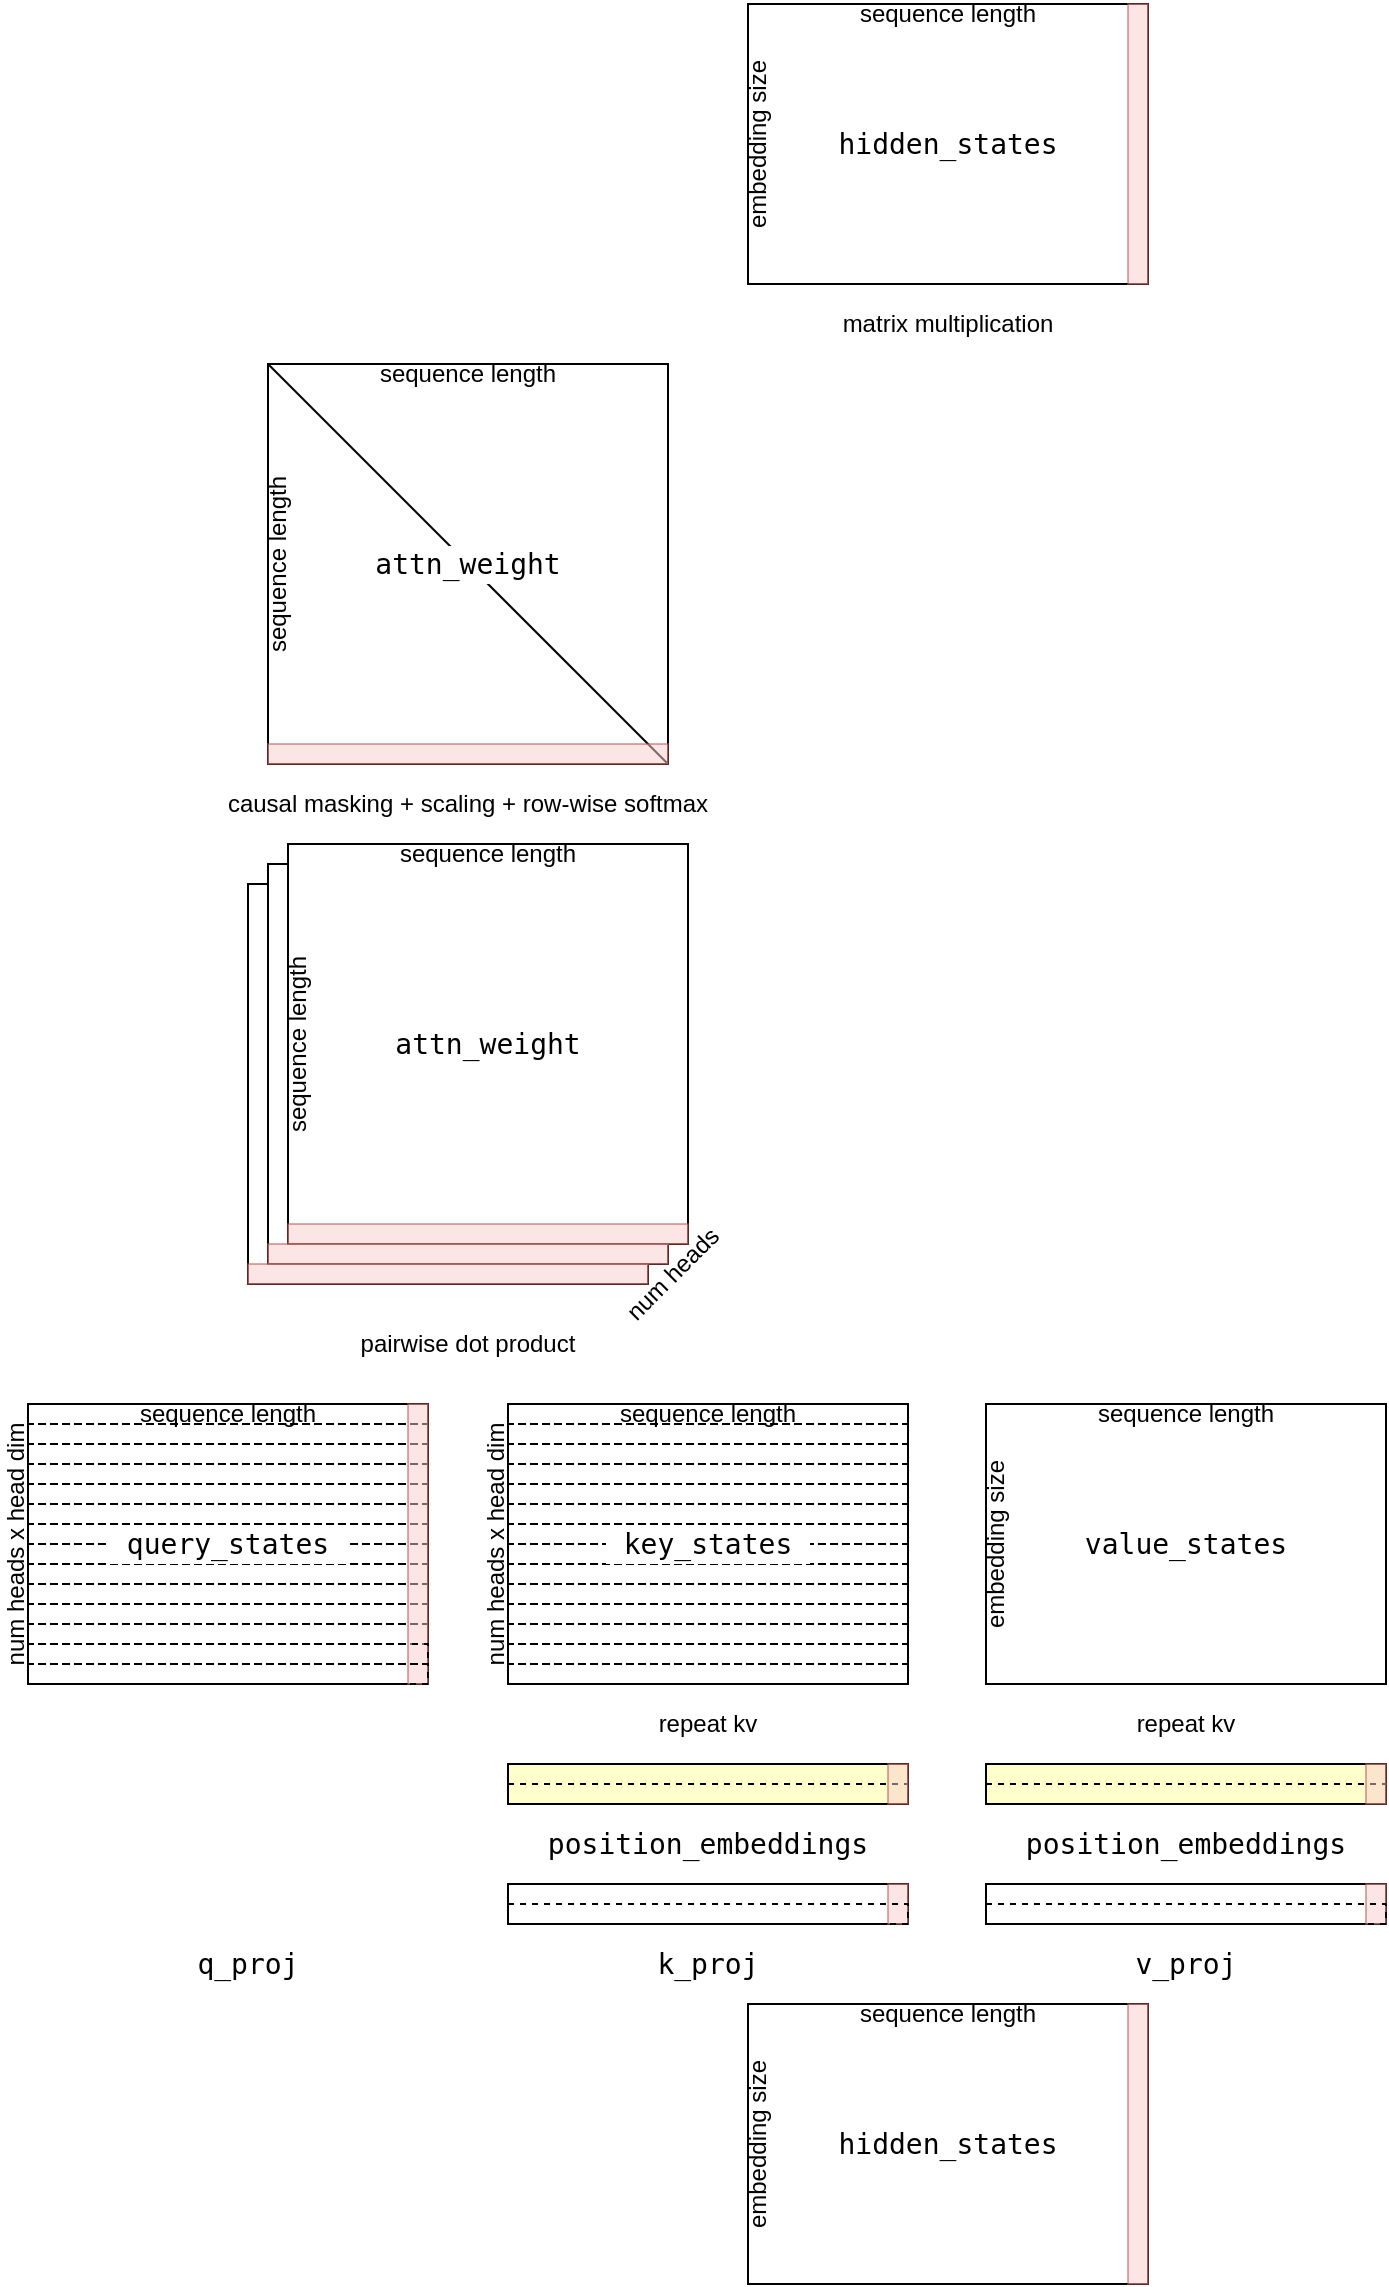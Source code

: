 <mxfile version="25.0.3" pages="3">
  <diagram id="u1GmasTMBnHDjQ_4ipYR" name="group-query">
    <mxGraphModel dx="2074" dy="1155" grid="1" gridSize="10" guides="1" tooltips="1" connect="1" arrows="1" fold="1" page="1" pageScale="1" pageWidth="850" pageHeight="1100" math="0" shadow="0">
      <root>
        <mxCell id="0" />
        <mxCell id="1" parent="0" />
        <mxCell id="fpU_tKOSEVNSieGjS33L-60" value="" style="rounded=0;whiteSpace=wrap;html=1;fillColor=#FFFFCC;" parent="1" vertex="1">
          <mxGeometry x="519" y="900" width="200" height="20" as="geometry" />
        </mxCell>
        <mxCell id="IWkwQokuJmNbkloqFcf0-1" value="fir" style="rounded=0;whiteSpace=wrap;html=1;fillColor=none;" parent="1" vertex="1">
          <mxGeometry x="400" y="1020" width="200" height="140" as="geometry" />
        </mxCell>
        <mxCell id="IWkwQokuJmNbkloqFcf0-2" value="" style="rounded=0;whiteSpace=wrap;html=1;fillColor=none;" parent="1" vertex="1">
          <mxGeometry x="40" y="720" width="200" height="140" as="geometry" />
        </mxCell>
        <mxCell id="IWkwQokuJmNbkloqFcf0-3" value="" style="rounded=0;whiteSpace=wrap;html=1;fillColor=default;" parent="1" vertex="1">
          <mxGeometry x="519" y="720" width="200" height="140" as="geometry" />
        </mxCell>
        <mxCell id="IWkwQokuJmNbkloqFcf0-4" value="" style="rounded=0;whiteSpace=wrap;html=1;fillColor=none;" parent="1" vertex="1">
          <mxGeometry x="280" y="960" width="200" height="20" as="geometry" />
        </mxCell>
        <mxCell id="IWkwQokuJmNbkloqFcf0-5" value="" style="rounded=0;whiteSpace=wrap;html=1;fillColor=none;" parent="1" vertex="1">
          <mxGeometry x="519" y="960" width="200" height="20" as="geometry" />
        </mxCell>
        <mxCell id="IWkwQokuJmNbkloqFcf0-7" value="" style="rounded=0;whiteSpace=wrap;html=1;fillColor=none;" parent="1" vertex="1">
          <mxGeometry x="400" y="20" width="200" height="140" as="geometry" />
        </mxCell>
        <mxCell id="IWkwQokuJmNbkloqFcf0-8" value="pairwise dot product" style="text;html=1;align=center;verticalAlign=middle;whiteSpace=wrap;rounded=0;fillColor=none;" parent="1" vertex="1">
          <mxGeometry x="160" y="670" width="200" height="40" as="geometry" />
        </mxCell>
        <mxCell id="IWkwQokuJmNbkloqFcf0-9" value="&lt;pre style=&quot;box-sizing: border-box; overflow: auto; font-size: 14px; padding: 1px 0px; margin-top: 0px; margin-bottom: 0px; line-height: inherit; word-break: break-all; overflow-wrap: break-word; background-color: rgb(255, 255, 255); border: 0px; border-radius: 0px; text-wrap-mode: wrap; vertical-align: baseline; text-align: left;&quot;&gt;v_proj&lt;/pre&gt;" style="text;html=1;align=center;verticalAlign=middle;whiteSpace=wrap;rounded=0;fillColor=none;" parent="1" vertex="1">
          <mxGeometry x="519" y="980" width="200" height="40" as="geometry" />
        </mxCell>
        <mxCell id="IWkwQokuJmNbkloqFcf0-10" value="&lt;pre style=&quot;box-sizing: border-box; overflow: auto; font-size: 14px; padding: 1px 0px; margin-top: 0px; margin-bottom: 0px; line-height: inherit; word-break: break-all; overflow-wrap: break-word; background-color: rgb(255, 255, 255); border: 0px; border-radius: 0px; text-wrap-mode: wrap; vertical-align: baseline; text-align: left;&quot;&gt;k_proj&lt;/pre&gt;" style="text;html=1;align=center;verticalAlign=middle;whiteSpace=wrap;rounded=0;fillColor=none;" parent="1" vertex="1">
          <mxGeometry x="280" y="980" width="200" height="40" as="geometry" />
        </mxCell>
        <mxCell id="IWkwQokuJmNbkloqFcf0-11" value="&lt;pre style=&quot;box-sizing: border-box; overflow: auto; font-size: 14px; padding: 1px 0px; margin-top: 0px; margin-bottom: 0px; line-height: inherit; word-break: break-all; overflow-wrap: break-word; background-color: rgb(255, 255, 255); border: 0px; border-radius: 0px; text-wrap-mode: wrap; vertical-align: baseline; text-align: left;&quot;&gt;q_proj&lt;/pre&gt;" style="text;html=1;align=center;verticalAlign=middle;whiteSpace=wrap;rounded=0;fillColor=none;" parent="1" vertex="1">
          <mxGeometry x="50" y="980" width="200" height="40" as="geometry" />
        </mxCell>
        <mxCell id="IWkwQokuJmNbkloqFcf0-13" value="repeat kv" style="text;html=1;align=center;verticalAlign=middle;whiteSpace=wrap;rounded=0;fillColor=none;" parent="1" vertex="1">
          <mxGeometry x="305" y="860" width="150" height="40" as="geometry" />
        </mxCell>
        <mxCell id="IWkwQokuJmNbkloqFcf0-14" value="repeat kv" style="text;html=1;align=center;verticalAlign=middle;whiteSpace=wrap;rounded=0;fillColor=none;" parent="1" vertex="1">
          <mxGeometry x="544" y="860" width="150" height="40" as="geometry" />
        </mxCell>
        <mxCell id="IWkwQokuJmNbkloqFcf0-15" value="matrix multiplication" style="text;html=1;align=center;verticalAlign=middle;whiteSpace=wrap;rounded=0;fillColor=none;" parent="1" vertex="1">
          <mxGeometry x="425" y="160" width="150" height="40" as="geometry" />
        </mxCell>
        <mxCell id="IWkwQokuJmNbkloqFcf0-16" value="sequence length" style="text;html=1;align=center;verticalAlign=middle;whiteSpace=wrap;rounded=0;fillColor=none;" parent="1" vertex="1">
          <mxGeometry x="400" y="1020" width="200" height="10" as="geometry" />
        </mxCell>
        <mxCell id="IWkwQokuJmNbkloqFcf0-17" value="embedding size" style="rounded=0;whiteSpace=wrap;html=1;rotation=-90;strokeColor=none;fillColor=none;" parent="1" vertex="1">
          <mxGeometry x="335" y="1085" width="140" height="10" as="geometry" />
        </mxCell>
        <mxCell id="IWkwQokuJmNbkloqFcf0-18" value="embedding size" style="rounded=0;whiteSpace=wrap;html=1;rotation=-90;strokeColor=none;fillColor=none;" parent="1" vertex="1">
          <mxGeometry x="454" y="785" width="140" height="10" as="geometry" />
        </mxCell>
        <mxCell id="IWkwQokuJmNbkloqFcf0-23" value="" style="rounded=0;whiteSpace=wrap;html=1;dashed=1;fillColor=none;" parent="1" vertex="1">
          <mxGeometry x="40" y="720" width="200" height="10" as="geometry" />
        </mxCell>
        <mxCell id="IWkwQokuJmNbkloqFcf0-24" value="sequence length" style="text;html=1;align=center;verticalAlign=middle;whiteSpace=wrap;rounded=0;fillColor=none;" parent="1" vertex="1">
          <mxGeometry x="519" y="720" width="200" height="10" as="geometry" />
        </mxCell>
        <mxCell id="IWkwQokuJmNbkloqFcf0-28" value="" style="rounded=0;whiteSpace=wrap;html=1;dashed=1;fillColor=none;" parent="1" vertex="1">
          <mxGeometry x="40" y="730" width="200" height="10" as="geometry" />
        </mxCell>
        <mxCell id="IWkwQokuJmNbkloqFcf0-29" value="" style="rounded=0;whiteSpace=wrap;html=1;dashed=1;fillColor=none;" parent="1" vertex="1">
          <mxGeometry x="40" y="740" width="200" height="10" as="geometry" />
        </mxCell>
        <mxCell id="IWkwQokuJmNbkloqFcf0-30" value="" style="rounded=0;whiteSpace=wrap;html=1;dashed=1;fillColor=none;" parent="1" vertex="1">
          <mxGeometry x="40" y="750" width="200" height="10" as="geometry" />
        </mxCell>
        <mxCell id="IWkwQokuJmNbkloqFcf0-31" value="" style="rounded=0;whiteSpace=wrap;html=1;dashed=1;fillColor=none;" parent="1" vertex="1">
          <mxGeometry x="40" y="760" width="200" height="10" as="geometry" />
        </mxCell>
        <mxCell id="IWkwQokuJmNbkloqFcf0-32" value="" style="rounded=0;whiteSpace=wrap;html=1;dashed=1;fillColor=none;" parent="1" vertex="1">
          <mxGeometry x="40" y="770" width="200" height="10" as="geometry" />
        </mxCell>
        <mxCell id="IWkwQokuJmNbkloqFcf0-33" value="" style="rounded=0;whiteSpace=wrap;html=1;dashed=1;fillColor=none;" parent="1" vertex="1">
          <mxGeometry x="40" y="780" width="200" height="10" as="geometry" />
        </mxCell>
        <mxCell id="IWkwQokuJmNbkloqFcf0-34" value="" style="rounded=0;whiteSpace=wrap;html=1;dashed=1;fillColor=none;" parent="1" vertex="1">
          <mxGeometry x="40" y="790" width="200" height="10" as="geometry" />
        </mxCell>
        <mxCell id="IWkwQokuJmNbkloqFcf0-35" value="" style="rounded=0;whiteSpace=wrap;html=1;dashed=1;fillColor=none;" parent="1" vertex="1">
          <mxGeometry x="40" y="800" width="200" height="10" as="geometry" />
        </mxCell>
        <mxCell id="IWkwQokuJmNbkloqFcf0-36" value="" style="rounded=0;whiteSpace=wrap;html=1;dashed=1;fillColor=none;" parent="1" vertex="1">
          <mxGeometry x="40" y="810" width="200" height="10" as="geometry" />
        </mxCell>
        <mxCell id="IWkwQokuJmNbkloqFcf0-37" value="" style="rounded=0;whiteSpace=wrap;html=1;dashed=1;fillColor=none;" parent="1" vertex="1">
          <mxGeometry x="40" y="820" width="200" height="10" as="geometry" />
        </mxCell>
        <mxCell id="IWkwQokuJmNbkloqFcf0-38" value="" style="rounded=0;whiteSpace=wrap;html=1;dashed=1;fillColor=none;" parent="1" vertex="1">
          <mxGeometry x="40" y="830" width="200" height="10" as="geometry" />
        </mxCell>
        <mxCell id="IWkwQokuJmNbkloqFcf0-40" value="" style="rounded=0;whiteSpace=wrap;html=1;fillColor=none;" parent="1" vertex="1">
          <mxGeometry x="280" y="720" width="200" height="140" as="geometry" />
        </mxCell>
        <mxCell id="IWkwQokuJmNbkloqFcf0-41" value="" style="rounded=0;whiteSpace=wrap;html=1;dashed=1;fillColor=none;" parent="1" vertex="1">
          <mxGeometry x="280" y="720" width="200" height="10" as="geometry" />
        </mxCell>
        <mxCell id="IWkwQokuJmNbkloqFcf0-42" value="sequence length" style="text;html=1;align=center;verticalAlign=middle;whiteSpace=wrap;rounded=0;fillColor=none;" parent="1" vertex="1">
          <mxGeometry x="280" y="720" width="200" height="10" as="geometry" />
        </mxCell>
        <mxCell id="IWkwQokuJmNbkloqFcf0-43" value="" style="rounded=0;whiteSpace=wrap;html=1;dashed=1;fillColor=none;" parent="1" vertex="1">
          <mxGeometry x="280" y="730" width="200" height="10" as="geometry" />
        </mxCell>
        <mxCell id="IWkwQokuJmNbkloqFcf0-44" value="" style="rounded=0;whiteSpace=wrap;html=1;dashed=1;fillColor=none;" parent="1" vertex="1">
          <mxGeometry x="280" y="740" width="200" height="10" as="geometry" />
        </mxCell>
        <mxCell id="IWkwQokuJmNbkloqFcf0-45" value="" style="rounded=0;whiteSpace=wrap;html=1;dashed=1;fillColor=none;" parent="1" vertex="1">
          <mxGeometry x="280" y="750" width="200" height="10" as="geometry" />
        </mxCell>
        <mxCell id="IWkwQokuJmNbkloqFcf0-46" value="" style="rounded=0;whiteSpace=wrap;html=1;dashed=1;fillColor=none;" parent="1" vertex="1">
          <mxGeometry x="280" y="760" width="200" height="10" as="geometry" />
        </mxCell>
        <mxCell id="IWkwQokuJmNbkloqFcf0-47" value="" style="rounded=0;whiteSpace=wrap;html=1;dashed=1;fillColor=none;" parent="1" vertex="1">
          <mxGeometry x="280" y="770" width="200" height="10" as="geometry" />
        </mxCell>
        <mxCell id="IWkwQokuJmNbkloqFcf0-48" value="" style="rounded=0;whiteSpace=wrap;html=1;dashed=1;fillColor=none;" parent="1" vertex="1">
          <mxGeometry x="280" y="780" width="200" height="10" as="geometry" />
        </mxCell>
        <mxCell id="IWkwQokuJmNbkloqFcf0-49" value="" style="rounded=0;whiteSpace=wrap;html=1;dashed=1;fillColor=none;" parent="1" vertex="1">
          <mxGeometry x="280" y="790" width="200" height="10" as="geometry" />
        </mxCell>
        <mxCell id="IWkwQokuJmNbkloqFcf0-50" value="" style="rounded=0;whiteSpace=wrap;html=1;dashed=1;fillColor=none;" parent="1" vertex="1">
          <mxGeometry x="280" y="800" width="200" height="10" as="geometry" />
        </mxCell>
        <mxCell id="IWkwQokuJmNbkloqFcf0-51" value="" style="rounded=0;whiteSpace=wrap;html=1;dashed=1;fillColor=none;" parent="1" vertex="1">
          <mxGeometry x="280" y="810" width="200" height="10" as="geometry" />
        </mxCell>
        <mxCell id="IWkwQokuJmNbkloqFcf0-52" value="" style="rounded=0;whiteSpace=wrap;html=1;dashed=1;fillColor=none;" parent="1" vertex="1">
          <mxGeometry x="280" y="820" width="200" height="10" as="geometry" />
        </mxCell>
        <mxCell id="IWkwQokuJmNbkloqFcf0-53" value="" style="rounded=0;whiteSpace=wrap;html=1;dashed=1;fillColor=none;" parent="1" vertex="1">
          <mxGeometry x="280" y="830" width="200" height="10" as="geometry" />
        </mxCell>
        <mxCell id="IWkwQokuJmNbkloqFcf0-58" value="num heads x head dim" style="rounded=0;whiteSpace=wrap;html=1;rotation=-90;strokeColor=none;fillColor=none;" parent="1" vertex="1">
          <mxGeometry x="204" y="785" width="140" height="10" as="geometry" />
        </mxCell>
        <mxCell id="IWkwQokuJmNbkloqFcf0-59" value="num heads x head dim" style="rounded=0;whiteSpace=wrap;html=1;rotation=-90;strokeColor=none;fillColor=none;" parent="1" vertex="1">
          <mxGeometry x="-36" y="785" width="140" height="10" as="geometry" />
        </mxCell>
        <mxCell id="IWkwQokuJmNbkloqFcf0-62" value="sequence length" style="text;html=1;align=center;verticalAlign=middle;whiteSpace=wrap;rounded=0;fillColor=none;" parent="1" vertex="1">
          <mxGeometry x="400" y="20" width="200" height="10" as="geometry" />
        </mxCell>
        <mxCell id="IWkwQokuJmNbkloqFcf0-63" value="embedding size" style="rounded=0;whiteSpace=wrap;html=1;rotation=-90;strokeColor=none;fillColor=none;" parent="1" vertex="1">
          <mxGeometry x="335" y="85" width="140" height="10" as="geometry" />
        </mxCell>
        <mxCell id="IWkwQokuJmNbkloqFcf0-64" value="&lt;pre style=&quot;box-sizing: border-box; overflow: auto; font-size: 14px; padding: 1px 0px; margin-top: 0px; margin-bottom: 0px; line-height: inherit; word-break: break-all; overflow-wrap: break-word; background-color: rgb(255, 255, 255); border: 0px; border-radius: 0px; text-wrap-mode: wrap; vertical-align: baseline; text-align: left;&quot;&gt; hidden_states &lt;/pre&gt;" style="text;html=1;align=center;verticalAlign=middle;whiteSpace=wrap;rounded=0;fillColor=none;" parent="1" vertex="1">
          <mxGeometry x="400" y="1070" width="200" height="40" as="geometry" />
        </mxCell>
        <mxCell id="IWkwQokuJmNbkloqFcf0-65" value="&lt;pre style=&quot;box-sizing: border-box; overflow: auto; font-size: 14px; padding: 1px 0px; margin-top: 0px; margin-bottom: 0px; line-height: inherit; word-break: break-all; overflow-wrap: break-word; background-color: rgb(255, 255, 255); border: 0px; border-radius: 0px; text-wrap-mode: wrap; vertical-align: baseline; text-align: left;&quot;&gt; value_states &lt;/pre&gt;" style="text;html=1;align=center;verticalAlign=middle;whiteSpace=wrap;rounded=0;fillColor=none;" parent="1" vertex="1">
          <mxGeometry x="519" y="770" width="200" height="40" as="geometry" />
        </mxCell>
        <mxCell id="IWkwQokuJmNbkloqFcf0-66" value="&lt;pre style=&quot;box-sizing: border-box; overflow: auto; font-size: 14px; padding: 1px 0px; margin-top: 0px; margin-bottom: 0px; line-height: inherit; word-break: break-all; overflow-wrap: break-word; background-color: rgb(255, 255, 255); border: 0px; border-radius: 0px; text-wrap-mode: wrap; vertical-align: baseline; text-align: left;&quot;&gt; key_states &lt;/pre&gt;" style="text;html=1;align=center;verticalAlign=middle;whiteSpace=wrap;rounded=0;fillColor=none;" parent="1" vertex="1">
          <mxGeometry x="280" y="770" width="200" height="40" as="geometry" />
        </mxCell>
        <mxCell id="IWkwQokuJmNbkloqFcf0-67" value="&lt;pre style=&quot;box-sizing: border-box; overflow: auto; font-size: 14px; padding: 1px 0px; margin-top: 0px; margin-bottom: 0px; line-height: inherit; word-break: break-all; overflow-wrap: break-word; background-color: rgb(255, 255, 255); border: 0px; border-radius: 0px; text-wrap-mode: wrap; vertical-align: baseline; text-align: left;&quot;&gt; query_states &lt;/pre&gt;" style="text;html=1;align=center;verticalAlign=middle;whiteSpace=wrap;rounded=0;fillColor=none;" parent="1" vertex="1">
          <mxGeometry x="40" y="770" width="200" height="40" as="geometry" />
        </mxCell>
        <mxCell id="IWkwQokuJmNbkloqFcf0-70" value="&lt;pre style=&quot;box-sizing: border-box; overflow: auto; font-size: 14px; padding: 1px 0px; margin-top: 0px; margin-bottom: 0px; line-height: inherit; word-break: break-all; overflow-wrap: break-word; background-color: rgb(255, 255, 255); border: 0px; border-radius: 0px; text-wrap-mode: wrap; vertical-align: baseline; text-align: left;&quot;&gt; hidden_states &lt;/pre&gt;" style="text;html=1;align=center;verticalAlign=middle;whiteSpace=wrap;rounded=0;fillColor=none;" parent="1" vertex="1">
          <mxGeometry x="400" y="70" width="200" height="40" as="geometry" />
        </mxCell>
        <mxCell id="4iEgltxRCOFIXxIb2MCd-5" value="" style="rounded=0;whiteSpace=wrap;html=1;fillColor=#f8cecc;opacity=50;strokeColor=#b85450;" parent="1" vertex="1">
          <mxGeometry x="590" y="1020" width="10" height="140" as="geometry" />
        </mxCell>
        <mxCell id="4iEgltxRCOFIXxIb2MCd-7" value="" style="rounded=0;whiteSpace=wrap;html=1;fillColor=#f8cecc;opacity=50;strokeColor=#b85450;" parent="1" vertex="1">
          <mxGeometry x="470" y="960" width="10" height="20" as="geometry" />
        </mxCell>
        <mxCell id="4iEgltxRCOFIXxIb2MCd-8" value="" style="rounded=0;whiteSpace=wrap;html=1;fillColor=#f8cecc;opacity=50;strokeColor=#b85450;" parent="1" vertex="1">
          <mxGeometry x="709" y="960" width="10" height="20" as="geometry" />
        </mxCell>
        <mxCell id="4iEgltxRCOFIXxIb2MCd-9" value="" style="rounded=0;whiteSpace=wrap;html=1;fillColor=#f8cecc;opacity=50;strokeColor=#b85450;" parent="1" vertex="1">
          <mxGeometry x="230" y="720" width="10" height="140" as="geometry" />
        </mxCell>
        <mxCell id="4iEgltxRCOFIXxIb2MCd-10" value="" style="rounded=0;whiteSpace=wrap;html=1;fillColor=#f8cecc;opacity=50;strokeColor=#b85450;" parent="1" vertex="1">
          <mxGeometry x="590" y="20" width="10" height="140" as="geometry" />
        </mxCell>
        <mxCell id="0KepOhf4oPb4DU94vfkn-1" value="" style="rounded=0;whiteSpace=wrap;html=1;fillColor=default;" parent="1" vertex="1">
          <mxGeometry x="150" y="460" width="200" height="200" as="geometry" />
        </mxCell>
        <mxCell id="0KepOhf4oPb4DU94vfkn-2" value="causal masking +&amp;nbsp;scaling + row-wise softmax" style="text;html=1;align=center;verticalAlign=middle;whiteSpace=wrap;rounded=0;fillColor=none;" parent="1" vertex="1">
          <mxGeometry x="120" y="400" width="280" height="40" as="geometry" />
        </mxCell>
        <mxCell id="0KepOhf4oPb4DU94vfkn-3" value="" style="rounded=0;whiteSpace=wrap;html=1;fillColor=default;" parent="1" vertex="1">
          <mxGeometry x="160" y="450" width="200" height="200" as="geometry" />
        </mxCell>
        <mxCell id="0KepOhf4oPb4DU94vfkn-4" value="" style="rounded=0;whiteSpace=wrap;html=1;fillColor=default;" parent="1" vertex="1">
          <mxGeometry x="170" y="440" width="200" height="200" as="geometry" />
        </mxCell>
        <mxCell id="0KepOhf4oPb4DU94vfkn-5" value="" style="rounded=0;whiteSpace=wrap;html=1;fillColor=none;" parent="1" vertex="1">
          <mxGeometry x="160" y="200" width="200" height="200" as="geometry" />
        </mxCell>
        <mxCell id="0KepOhf4oPb4DU94vfkn-6" value="" style="endArrow=none;html=1;rounded=0;exitX=0;exitY=0;exitDx=0;exitDy=0;entryX=1;entryY=0;entryDx=0;entryDy=0;" parent="1" source="0KepOhf4oPb4DU94vfkn-11" target="0KepOhf4oPb4DU94vfkn-17" edge="1">
          <mxGeometry width="50" height="50" relative="1" as="geometry">
            <mxPoint x="400" y="280" as="sourcePoint" />
            <mxPoint x="540" y="340" as="targetPoint" />
          </mxGeometry>
        </mxCell>
        <mxCell id="0KepOhf4oPb4DU94vfkn-7" value="sequence length" style="text;html=1;align=center;verticalAlign=middle;whiteSpace=wrap;rounded=0;fillColor=none;" parent="1" vertex="1">
          <mxGeometry x="170" y="440" width="200" height="10" as="geometry" />
        </mxCell>
        <mxCell id="0KepOhf4oPb4DU94vfkn-8" value="sequence length" style="rounded=0;whiteSpace=wrap;html=1;rotation=-90;strokeColor=none;fillColor=none;" parent="1" vertex="1">
          <mxGeometry x="75" y="535" width="200" height="10" as="geometry" />
        </mxCell>
        <mxCell id="0KepOhf4oPb4DU94vfkn-10" value="sequence length" style="rounded=0;whiteSpace=wrap;html=1;rotation=-90;strokeColor=none;fillColor=none;" parent="1" vertex="1">
          <mxGeometry x="65" y="295" width="200" height="10" as="geometry" />
        </mxCell>
        <mxCell id="0KepOhf4oPb4DU94vfkn-11" value="sequence length" style="text;html=1;align=center;verticalAlign=middle;whiteSpace=wrap;rounded=0;fillColor=none;" parent="1" vertex="1">
          <mxGeometry x="160" y="200" width="200" height="10" as="geometry" />
        </mxCell>
        <mxCell id="0KepOhf4oPb4DU94vfkn-12" value="&lt;pre style=&quot;box-sizing: border-box; overflow: auto; font-size: 14px; padding: 1px 0px; margin-top: 0px; margin-bottom: 0px; line-height: inherit; word-break: break-all; overflow-wrap: break-word; background-color: rgb(255, 255, 255); border: 0px; border-radius: 0px; text-wrap-mode: wrap; vertical-align: baseline; text-align: left;&quot;&gt;attn_weight&lt;/pre&gt;" style="text;html=1;align=center;verticalAlign=middle;whiteSpace=wrap;rounded=0;fillColor=none;" parent="1" vertex="1">
          <mxGeometry x="170" y="520" width="200" height="40" as="geometry" />
        </mxCell>
        <mxCell id="0KepOhf4oPb4DU94vfkn-13" value="&lt;pre style=&quot;box-sizing: border-box; overflow: auto; font-size: 14px; padding: 1px 0px; margin-top: 0px; margin-bottom: 0px; line-height: inherit; word-break: break-all; overflow-wrap: break-word; background-color: rgb(255, 255, 255); border: 0px; border-radius: 0px; text-wrap-mode: wrap; vertical-align: baseline; text-align: left;&quot;&gt;attn_weight&lt;/pre&gt;" style="text;html=1;align=center;verticalAlign=middle;whiteSpace=wrap;rounded=0;fillColor=none;" parent="1" vertex="1">
          <mxGeometry x="160" y="280" width="200" height="40" as="geometry" />
        </mxCell>
        <mxCell id="0KepOhf4oPb4DU94vfkn-14" value="" style="rounded=0;whiteSpace=wrap;html=1;fillColor=#f8cecc;opacity=50;strokeColor=#b85450;rotation=90;" parent="1" vertex="1">
          <mxGeometry x="265" y="535" width="10" height="200" as="geometry" />
        </mxCell>
        <mxCell id="0KepOhf4oPb4DU94vfkn-15" value="" style="rounded=0;whiteSpace=wrap;html=1;fillColor=#f8cecc;opacity=50;strokeColor=#b85450;rotation=90;" parent="1" vertex="1">
          <mxGeometry x="255" y="545" width="10" height="200" as="geometry" />
        </mxCell>
        <mxCell id="0KepOhf4oPb4DU94vfkn-16" value="" style="rounded=0;whiteSpace=wrap;html=1;fillColor=#f8cecc;opacity=50;strokeColor=#b85450;rotation=90;" parent="1" vertex="1">
          <mxGeometry x="245" y="555" width="10" height="200" as="geometry" />
        </mxCell>
        <mxCell id="0KepOhf4oPb4DU94vfkn-17" value="" style="rounded=0;whiteSpace=wrap;html=1;fillColor=#f8cecc;opacity=50;strokeColor=#b85450;rotation=90;" parent="1" vertex="1">
          <mxGeometry x="255" y="295" width="10" height="200" as="geometry" />
        </mxCell>
        <mxCell id="fpU_tKOSEVNSieGjS33L-42" value="&lt;pre style=&quot;box-sizing: border-box; overflow: auto; font-size: 14px; padding: 1px 0px; margin-top: 0px; margin-bottom: 0px; line-height: inherit; word-break: break-all; overflow-wrap: break-word; background-color: rgb(255, 255, 255); border: 0px; border-radius: 0px; text-wrap-mode: wrap; vertical-align: baseline; text-align: left;&quot;&gt; position_embeddings &lt;/pre&gt;" style="text;html=1;align=center;verticalAlign=middle;whiteSpace=wrap;rounded=0;fillColor=none;" parent="1" vertex="1">
          <mxGeometry x="280" y="920" width="200" height="40" as="geometry" />
        </mxCell>
        <mxCell id="fpU_tKOSEVNSieGjS33L-43" value="&lt;pre style=&quot;box-sizing: border-box; overflow: auto; font-size: 14px; padding: 1px 0px; margin-top: 0px; margin-bottom: 0px; line-height: inherit; word-break: break-all; overflow-wrap: break-word; background-color: rgb(255, 255, 255); border: 0px; border-radius: 0px; text-wrap-mode: wrap; vertical-align: baseline; text-align: left;&quot;&gt; position_embeddings &lt;/pre&gt;" style="text;html=1;align=center;verticalAlign=middle;whiteSpace=wrap;rounded=0;fillColor=none;" parent="1" vertex="1">
          <mxGeometry x="519" y="920" width="200" height="40" as="geometry" />
        </mxCell>
        <mxCell id="fpU_tKOSEVNSieGjS33L-50" value="" style="rounded=0;whiteSpace=wrap;html=1;fillColor=#FFFFCC;" parent="1" vertex="1">
          <mxGeometry x="280" y="900" width="200" height="20" as="geometry" />
        </mxCell>
        <mxCell id="fpU_tKOSEVNSieGjS33L-52" value="" style="rounded=0;whiteSpace=wrap;html=1;dashed=1;fillColor=none;" parent="1" vertex="1">
          <mxGeometry x="280" y="910" width="200" height="10" as="geometry" />
        </mxCell>
        <mxCell id="fpU_tKOSEVNSieGjS33L-53" value="" style="rounded=0;whiteSpace=wrap;html=1;dashed=1;fillColor=none;" parent="1" vertex="1">
          <mxGeometry x="519" y="910" width="200" height="10" as="geometry" />
        </mxCell>
        <mxCell id="fpU_tKOSEVNSieGjS33L-54" value="" style="rounded=0;whiteSpace=wrap;html=1;fillColor=#f8cecc;opacity=50;strokeColor=#b85450;" parent="1" vertex="1">
          <mxGeometry x="470" y="900" width="10" height="20" as="geometry" />
        </mxCell>
        <mxCell id="fpU_tKOSEVNSieGjS33L-55" value="" style="rounded=0;whiteSpace=wrap;html=1;fillColor=#f8cecc;opacity=50;strokeColor=#b85450;" parent="1" vertex="1">
          <mxGeometry x="709" y="900" width="10" height="20" as="geometry" />
        </mxCell>
        <mxCell id="fpU_tKOSEVNSieGjS33L-56" value="" style="rounded=0;whiteSpace=wrap;html=1;dashed=1;fillColor=none;" parent="1" vertex="1">
          <mxGeometry x="280" y="970" width="200" height="10" as="geometry" />
        </mxCell>
        <mxCell id="fpU_tKOSEVNSieGjS33L-57" value="" style="rounded=0;whiteSpace=wrap;html=1;dashed=1;fillColor=none;" parent="1" vertex="1">
          <mxGeometry x="519" y="970" width="200" height="10" as="geometry" />
        </mxCell>
        <mxCell id="fpU_tKOSEVNSieGjS33L-62" value="num heads" style="text;html=1;align=center;verticalAlign=middle;whiteSpace=wrap;rounded=0;fillColor=none;rotation=-45;" parent="1" vertex="1">
          <mxGeometry x="325" y="650" width="75" height="10" as="geometry" />
        </mxCell>
        <mxCell id="_gclu2298QANaMgLkdKj-4" value="" style="rounded=0;whiteSpace=wrap;html=1;dashed=1;fillColor=none;" parent="1" vertex="1">
          <mxGeometry x="280" y="850" width="200" height="10" as="geometry" />
        </mxCell>
        <mxCell id="_gclu2298QANaMgLkdKj-5" value="" style="rounded=0;whiteSpace=wrap;html=1;dashed=1;fillColor=none;" parent="1" vertex="1">
          <mxGeometry x="40" y="850" width="200" height="10" as="geometry" />
        </mxCell>
        <mxCell id="_gclu2298QANaMgLkdKj-6" value="sequence length" style="text;html=1;align=center;verticalAlign=middle;whiteSpace=wrap;rounded=0;fillColor=none;" parent="1" vertex="1">
          <mxGeometry x="40" y="720" width="200" height="10" as="geometry" />
        </mxCell>
        <mxCell id="wMOxiajFmU3pmYxfgpea-1" value="" style="rounded=0;whiteSpace=wrap;html=1;dashed=1;fillColor=none;" parent="1" vertex="1">
          <mxGeometry x="40" y="840" width="200" height="10" as="geometry" />
        </mxCell>
        <mxCell id="wMOxiajFmU3pmYxfgpea-2" value="" style="rounded=0;whiteSpace=wrap;html=1;dashed=1;fillColor=none;" parent="1" vertex="1">
          <mxGeometry x="280" y="840" width="200" height="10" as="geometry" />
        </mxCell>
      </root>
    </mxGraphModel>
  </diagram>
  <diagram id="P4fRJv5zuoWHzfhYfSiD" name="multi-head">
    <mxGraphModel dx="830" dy="462" grid="1" gridSize="10" guides="1" tooltips="1" connect="1" arrows="1" fold="1" page="1" pageScale="1" pageWidth="850" pageHeight="1100" math="0" shadow="0">
      <root>
        <mxCell id="0" />
        <mxCell id="1" parent="0" />
        <mxCell id="EUwYyHycCrrZyHuX5Y3d-31" value="" style="rounded=0;whiteSpace=wrap;html=1;fillColor=#FFFFCC;strokeColor=#d6b656;" parent="1" vertex="1">
          <mxGeometry x="280" y="720" width="200" height="140" as="geometry" />
        </mxCell>
        <mxCell id="EUwYyHycCrrZyHuX5Y3d-32" value="" style="rounded=0;whiteSpace=wrap;html=1;dashed=1;fillColor=none;" parent="1" vertex="1">
          <mxGeometry x="280" y="720" width="200" height="10" as="geometry" />
        </mxCell>
        <mxCell id="EUwYyHycCrrZyHuX5Y3d-34" value="" style="rounded=0;whiteSpace=wrap;html=1;dashed=1;fillColor=none;" parent="1" vertex="1">
          <mxGeometry x="280" y="730" width="200" height="10" as="geometry" />
        </mxCell>
        <mxCell id="EUwYyHycCrrZyHuX5Y3d-33" value="sequence length" style="text;html=1;align=center;verticalAlign=middle;whiteSpace=wrap;rounded=0;fillColor=none;" parent="1" vertex="1">
          <mxGeometry x="280" y="720" width="200" height="10" as="geometry" />
        </mxCell>
        <mxCell id="EUwYyHycCrrZyHuX5Y3d-2" value="fir" style="rounded=0;whiteSpace=wrap;html=1;fillColor=none;" parent="1" vertex="1">
          <mxGeometry x="400" y="1080" width="200" height="140" as="geometry" />
        </mxCell>
        <mxCell id="EUwYyHycCrrZyHuX5Y3d-3" value="" style="rounded=0;whiteSpace=wrap;html=1;fillColor=none;" parent="1" vertex="1">
          <mxGeometry x="40" y="720" width="200" height="140" as="geometry" />
        </mxCell>
        <mxCell id="EUwYyHycCrrZyHuX5Y3d-4" value="" style="rounded=0;whiteSpace=wrap;html=1;fillColor=#FFFFCC;" parent="1" vertex="1">
          <mxGeometry x="519" y="720" width="200" height="140" as="geometry" />
        </mxCell>
        <mxCell id="EUwYyHycCrrZyHuX5Y3d-7" value="" style="rounded=0;whiteSpace=wrap;html=1;fillColor=none;" parent="1" vertex="1">
          <mxGeometry x="400" y="20" width="200" height="140" as="geometry" />
        </mxCell>
        <mxCell id="EUwYyHycCrrZyHuX5Y3d-8" value="pairwise dot product" style="text;html=1;align=center;verticalAlign=middle;whiteSpace=wrap;rounded=0;fillColor=none;" parent="1" vertex="1">
          <mxGeometry x="160" y="670" width="200" height="40" as="geometry" />
        </mxCell>
        <mxCell id="EUwYyHycCrrZyHuX5Y3d-9" value="&lt;pre style=&quot;box-sizing: border-box; overflow: auto; font-size: 14px; padding: 1px 0px; margin-top: 0px; margin-bottom: 0px; line-height: inherit; word-break: break-all; overflow-wrap: break-word; background-color: rgb(255, 255, 255); border: 0px; border-radius: 0px; text-wrap-mode: wrap; vertical-align: baseline; text-align: left;&quot;&gt;v_proj&lt;/pre&gt;" style="text;html=1;align=center;verticalAlign=middle;whiteSpace=wrap;rounded=0;fillColor=none;" parent="1" vertex="1">
          <mxGeometry x="519" y="1040" width="200" height="40" as="geometry" />
        </mxCell>
        <mxCell id="EUwYyHycCrrZyHuX5Y3d-10" value="&lt;pre style=&quot;box-sizing: border-box; overflow: auto; font-size: 14px; padding: 1px 0px; margin-top: 0px; margin-bottom: 0px; line-height: inherit; word-break: break-all; overflow-wrap: break-word; background-color: rgb(255, 255, 255); border: 0px; border-radius: 0px; text-wrap-mode: wrap; vertical-align: baseline; text-align: left;&quot;&gt;k_proj&lt;/pre&gt;" style="text;html=1;align=center;verticalAlign=middle;whiteSpace=wrap;rounded=0;fillColor=none;" parent="1" vertex="1">
          <mxGeometry x="280" y="1040" width="200" height="40" as="geometry" />
        </mxCell>
        <mxCell id="EUwYyHycCrrZyHuX5Y3d-11" value="&lt;pre style=&quot;box-sizing: border-box; overflow: auto; font-size: 14px; padding: 1px 0px; margin-top: 0px; margin-bottom: 0px; line-height: inherit; word-break: break-all; overflow-wrap: break-word; background-color: rgb(255, 255, 255); border: 0px; border-radius: 0px; text-wrap-mode: wrap; vertical-align: baseline; text-align: left;&quot;&gt;q_proj&lt;/pre&gt;" style="text;html=1;align=center;verticalAlign=middle;whiteSpace=wrap;rounded=0;fillColor=none;" parent="1" vertex="1">
          <mxGeometry x="50" y="1040" width="200" height="40" as="geometry" />
        </mxCell>
        <mxCell id="EUwYyHycCrrZyHuX5Y3d-14" value="matrix multiplication" style="text;html=1;align=center;verticalAlign=middle;whiteSpace=wrap;rounded=0;fillColor=none;" parent="1" vertex="1">
          <mxGeometry x="425" y="160" width="150" height="40" as="geometry" />
        </mxCell>
        <mxCell id="EUwYyHycCrrZyHuX5Y3d-15" value="sequence length" style="text;html=1;align=center;verticalAlign=middle;whiteSpace=wrap;rounded=0;fillColor=none;" parent="1" vertex="1">
          <mxGeometry x="400" y="1080" width="200" height="10" as="geometry" />
        </mxCell>
        <mxCell id="EUwYyHycCrrZyHuX5Y3d-16" value="embedding size" style="rounded=0;whiteSpace=wrap;html=1;rotation=-90;strokeColor=none;fillColor=none;" parent="1" vertex="1">
          <mxGeometry x="335" y="1145" width="140" height="10" as="geometry" />
        </mxCell>
        <mxCell id="EUwYyHycCrrZyHuX5Y3d-17" value="embedding size" style="rounded=0;whiteSpace=wrap;html=1;rotation=-90;strokeColor=none;fillColor=none;" parent="1" vertex="1">
          <mxGeometry x="454" y="785" width="140" height="10" as="geometry" />
        </mxCell>
        <mxCell id="EUwYyHycCrrZyHuX5Y3d-18" value="" style="rounded=0;whiteSpace=wrap;html=1;dashed=1;fillColor=none;" parent="1" vertex="1">
          <mxGeometry x="40" y="720" width="200" height="10" as="geometry" />
        </mxCell>
        <mxCell id="EUwYyHycCrrZyHuX5Y3d-19" value="sequence length" style="text;html=1;align=center;verticalAlign=middle;whiteSpace=wrap;rounded=0;fillColor=none;" parent="1" vertex="1">
          <mxGeometry x="519" y="720" width="200" height="10" as="geometry" />
        </mxCell>
        <mxCell id="EUwYyHycCrrZyHuX5Y3d-20" value="" style="rounded=0;whiteSpace=wrap;html=1;dashed=1;fillColor=none;" parent="1" vertex="1">
          <mxGeometry x="40" y="730" width="200" height="10" as="geometry" />
        </mxCell>
        <mxCell id="EUwYyHycCrrZyHuX5Y3d-21" value="" style="rounded=0;whiteSpace=wrap;html=1;dashed=1;fillColor=none;" parent="1" vertex="1">
          <mxGeometry x="40" y="740" width="200" height="10" as="geometry" />
        </mxCell>
        <mxCell id="EUwYyHycCrrZyHuX5Y3d-22" value="" style="rounded=0;whiteSpace=wrap;html=1;dashed=1;fillColor=none;" parent="1" vertex="1">
          <mxGeometry x="40" y="750" width="200" height="10" as="geometry" />
        </mxCell>
        <mxCell id="EUwYyHycCrrZyHuX5Y3d-23" value="" style="rounded=0;whiteSpace=wrap;html=1;dashed=1;fillColor=none;" parent="1" vertex="1">
          <mxGeometry x="40" y="760" width="200" height="10" as="geometry" />
        </mxCell>
        <mxCell id="EUwYyHycCrrZyHuX5Y3d-24" value="" style="rounded=0;whiteSpace=wrap;html=1;dashed=1;fillColor=none;" parent="1" vertex="1">
          <mxGeometry x="40" y="770" width="200" height="10" as="geometry" />
        </mxCell>
        <mxCell id="EUwYyHycCrrZyHuX5Y3d-25" value="" style="rounded=0;whiteSpace=wrap;html=1;dashed=1;fillColor=none;" parent="1" vertex="1">
          <mxGeometry x="40" y="780" width="200" height="10" as="geometry" />
        </mxCell>
        <mxCell id="EUwYyHycCrrZyHuX5Y3d-26" value="" style="rounded=0;whiteSpace=wrap;html=1;dashed=1;fillColor=none;" parent="1" vertex="1">
          <mxGeometry x="40" y="790" width="200" height="10" as="geometry" />
        </mxCell>
        <mxCell id="EUwYyHycCrrZyHuX5Y3d-27" value="" style="rounded=0;whiteSpace=wrap;html=1;dashed=1;fillColor=none;" parent="1" vertex="1">
          <mxGeometry x="40" y="800" width="200" height="10" as="geometry" />
        </mxCell>
        <mxCell id="EUwYyHycCrrZyHuX5Y3d-28" value="" style="rounded=0;whiteSpace=wrap;html=1;dashed=1;fillColor=none;" parent="1" vertex="1">
          <mxGeometry x="40" y="810" width="200" height="10" as="geometry" />
        </mxCell>
        <mxCell id="EUwYyHycCrrZyHuX5Y3d-29" value="" style="rounded=0;whiteSpace=wrap;html=1;dashed=1;fillColor=none;" parent="1" vertex="1">
          <mxGeometry x="40" y="820" width="200" height="10" as="geometry" />
        </mxCell>
        <mxCell id="EUwYyHycCrrZyHuX5Y3d-30" value="" style="rounded=0;whiteSpace=wrap;html=1;dashed=1;fillColor=none;" parent="1" vertex="1">
          <mxGeometry x="40" y="830" width="200" height="10" as="geometry" />
        </mxCell>
        <mxCell id="EUwYyHycCrrZyHuX5Y3d-35" value="" style="rounded=0;whiteSpace=wrap;html=1;dashed=1;fillColor=none;" parent="1" vertex="1">
          <mxGeometry x="280" y="740" width="200" height="10" as="geometry" />
        </mxCell>
        <mxCell id="EUwYyHycCrrZyHuX5Y3d-36" value="" style="rounded=0;whiteSpace=wrap;html=1;dashed=1;fillColor=none;" parent="1" vertex="1">
          <mxGeometry x="280" y="750" width="200" height="10" as="geometry" />
        </mxCell>
        <mxCell id="EUwYyHycCrrZyHuX5Y3d-37" value="" style="rounded=0;whiteSpace=wrap;html=1;dashed=1;fillColor=none;" parent="1" vertex="1">
          <mxGeometry x="280" y="760" width="200" height="10" as="geometry" />
        </mxCell>
        <mxCell id="EUwYyHycCrrZyHuX5Y3d-38" value="" style="rounded=0;whiteSpace=wrap;html=1;dashed=1;fillColor=none;" parent="1" vertex="1">
          <mxGeometry x="280" y="770" width="200" height="10" as="geometry" />
        </mxCell>
        <mxCell id="EUwYyHycCrrZyHuX5Y3d-39" value="" style="rounded=0;whiteSpace=wrap;html=1;dashed=1;fillColor=none;" parent="1" vertex="1">
          <mxGeometry x="280" y="780" width="200" height="10" as="geometry" />
        </mxCell>
        <mxCell id="EUwYyHycCrrZyHuX5Y3d-40" value="" style="rounded=0;whiteSpace=wrap;html=1;dashed=1;fillColor=none;" parent="1" vertex="1">
          <mxGeometry x="280" y="790" width="200" height="10" as="geometry" />
        </mxCell>
        <mxCell id="EUwYyHycCrrZyHuX5Y3d-41" value="" style="rounded=0;whiteSpace=wrap;html=1;dashed=1;fillColor=none;" parent="1" vertex="1">
          <mxGeometry x="280" y="800" width="200" height="10" as="geometry" />
        </mxCell>
        <mxCell id="EUwYyHycCrrZyHuX5Y3d-42" value="" style="rounded=0;whiteSpace=wrap;html=1;dashed=1;fillColor=none;" parent="1" vertex="1">
          <mxGeometry x="280" y="810" width="200" height="10" as="geometry" />
        </mxCell>
        <mxCell id="EUwYyHycCrrZyHuX5Y3d-43" value="" style="rounded=0;whiteSpace=wrap;html=1;dashed=1;fillColor=none;" parent="1" vertex="1">
          <mxGeometry x="280" y="820" width="200" height="10" as="geometry" />
        </mxCell>
        <mxCell id="EUwYyHycCrrZyHuX5Y3d-44" value="" style="rounded=0;whiteSpace=wrap;html=1;dashed=1;fillColor=none;" parent="1" vertex="1">
          <mxGeometry x="280" y="830" width="200" height="10" as="geometry" />
        </mxCell>
        <mxCell id="EUwYyHycCrrZyHuX5Y3d-45" value="num heads x head dim" style="rounded=0;whiteSpace=wrap;html=1;rotation=-90;strokeColor=none;fillColor=none;" parent="1" vertex="1">
          <mxGeometry x="204" y="785" width="140" height="10" as="geometry" />
        </mxCell>
        <mxCell id="EUwYyHycCrrZyHuX5Y3d-46" value="num heads x head dim" style="rounded=0;whiteSpace=wrap;html=1;rotation=-90;strokeColor=none;fillColor=none;" parent="1" vertex="1">
          <mxGeometry x="-36" y="785" width="140" height="10" as="geometry" />
        </mxCell>
        <mxCell id="EUwYyHycCrrZyHuX5Y3d-47" value="sequence length" style="text;html=1;align=center;verticalAlign=middle;whiteSpace=wrap;rounded=0;fillColor=none;" parent="1" vertex="1">
          <mxGeometry x="400" y="20" width="200" height="10" as="geometry" />
        </mxCell>
        <mxCell id="EUwYyHycCrrZyHuX5Y3d-48" value="embedding size" style="rounded=0;whiteSpace=wrap;html=1;rotation=-90;strokeColor=none;fillColor=none;" parent="1" vertex="1">
          <mxGeometry x="335" y="85" width="140" height="10" as="geometry" />
        </mxCell>
        <mxCell id="EUwYyHycCrrZyHuX5Y3d-49" value="&lt;pre style=&quot;box-sizing: border-box; overflow: auto; font-size: 14px; padding: 1px 0px; margin-top: 0px; margin-bottom: 0px; line-height: inherit; word-break: break-all; overflow-wrap: break-word; background-color: rgb(255, 255, 255); border: 0px; border-radius: 0px; text-wrap-mode: wrap; vertical-align: baseline; text-align: left;&quot;&gt; hidden_states &lt;/pre&gt;" style="text;html=1;align=center;verticalAlign=middle;whiteSpace=wrap;rounded=0;fillColor=none;" parent="1" vertex="1">
          <mxGeometry x="400" y="1130" width="200" height="40" as="geometry" />
        </mxCell>
        <mxCell id="EUwYyHycCrrZyHuX5Y3d-50" value="&lt;pre style=&quot;box-sizing: border-box; overflow: auto; font-size: 14px; padding: 1px 0px; margin-top: 0px; margin-bottom: 0px; line-height: inherit; word-break: break-all; overflow-wrap: break-word; background-color: rgb(255, 255, 255); border: 0px; border-radius: 0px; text-wrap-mode: wrap; vertical-align: baseline; text-align: left;&quot;&gt; value_states &lt;/pre&gt;" style="text;html=1;align=center;verticalAlign=middle;whiteSpace=wrap;rounded=0;fillColor=none;" parent="1" vertex="1">
          <mxGeometry x="519" y="770" width="200" height="40" as="geometry" />
        </mxCell>
        <mxCell id="EUwYyHycCrrZyHuX5Y3d-51" value="&lt;pre style=&quot;box-sizing: border-box; overflow: auto; font-size: 14px; padding: 1px 0px; margin-top: 0px; margin-bottom: 0px; line-height: inherit; word-break: break-all; overflow-wrap: break-word; background-color: rgb(255, 255, 255); border: 0px; border-radius: 0px; text-wrap-mode: wrap; vertical-align: baseline; text-align: left;&quot;&gt; key_states &lt;/pre&gt;" style="text;html=1;align=center;verticalAlign=middle;whiteSpace=wrap;rounded=0;fillColor=none;" parent="1" vertex="1">
          <mxGeometry x="280" y="770" width="200" height="40" as="geometry" />
        </mxCell>
        <mxCell id="EUwYyHycCrrZyHuX5Y3d-52" value="&lt;pre style=&quot;box-sizing: border-box; overflow: auto; font-size: 14px; padding: 1px 0px; margin-top: 0px; margin-bottom: 0px; line-height: inherit; word-break: break-all; overflow-wrap: break-word; background-color: rgb(255, 255, 255); border: 0px; border-radius: 0px; text-wrap-mode: wrap; vertical-align: baseline; text-align: left;&quot;&gt; query_states &lt;/pre&gt;" style="text;html=1;align=center;verticalAlign=middle;whiteSpace=wrap;rounded=0;fillColor=none;" parent="1" vertex="1">
          <mxGeometry x="40" y="770" width="200" height="40" as="geometry" />
        </mxCell>
        <mxCell id="EUwYyHycCrrZyHuX5Y3d-53" value="&lt;pre style=&quot;box-sizing: border-box; overflow: auto; font-size: 14px; padding: 1px 0px; margin-top: 0px; margin-bottom: 0px; line-height: inherit; word-break: break-all; overflow-wrap: break-word; background-color: rgb(255, 255, 255); border: 0px; border-radius: 0px; text-wrap-mode: wrap; vertical-align: baseline; text-align: left;&quot;&gt; hidden_states &lt;/pre&gt;" style="text;html=1;align=center;verticalAlign=middle;whiteSpace=wrap;rounded=0;fillColor=none;" parent="1" vertex="1">
          <mxGeometry x="400" y="70" width="200" height="40" as="geometry" />
        </mxCell>
        <mxCell id="EUwYyHycCrrZyHuX5Y3d-54" value="" style="rounded=0;whiteSpace=wrap;html=1;fillColor=#f8cecc;opacity=50;strokeColor=#b85450;" parent="1" vertex="1">
          <mxGeometry x="590" y="1080" width="10" height="140" as="geometry" />
        </mxCell>
        <mxCell id="EUwYyHycCrrZyHuX5Y3d-57" value="" style="rounded=0;whiteSpace=wrap;html=1;fillColor=#f8cecc;opacity=50;strokeColor=#b85450;" parent="1" vertex="1">
          <mxGeometry x="230" y="720" width="10" height="140" as="geometry" />
        </mxCell>
        <mxCell id="EUwYyHycCrrZyHuX5Y3d-58" value="" style="rounded=0;whiteSpace=wrap;html=1;fillColor=#f8cecc;opacity=50;strokeColor=#b85450;" parent="1" vertex="1">
          <mxGeometry x="590" y="20" width="10" height="140" as="geometry" />
        </mxCell>
        <mxCell id="EUwYyHycCrrZyHuX5Y3d-59" value="" style="rounded=0;whiteSpace=wrap;html=1;fillColor=default;" parent="1" vertex="1">
          <mxGeometry x="150" y="460" width="200" height="200" as="geometry" />
        </mxCell>
        <mxCell id="EUwYyHycCrrZyHuX5Y3d-60" value="causal masking +&amp;nbsp;scaling + row-wise softmax" style="text;html=1;align=center;verticalAlign=middle;whiteSpace=wrap;rounded=0;fillColor=none;" parent="1" vertex="1">
          <mxGeometry x="120" y="400" width="280" height="40" as="geometry" />
        </mxCell>
        <mxCell id="EUwYyHycCrrZyHuX5Y3d-61" value="" style="rounded=0;whiteSpace=wrap;html=1;fillColor=default;" parent="1" vertex="1">
          <mxGeometry x="160" y="450" width="200" height="200" as="geometry" />
        </mxCell>
        <mxCell id="EUwYyHycCrrZyHuX5Y3d-62" value="" style="rounded=0;whiteSpace=wrap;html=1;fillColor=default;" parent="1" vertex="1">
          <mxGeometry x="170" y="440" width="200" height="200" as="geometry" />
        </mxCell>
        <mxCell id="EUwYyHycCrrZyHuX5Y3d-63" value="" style="rounded=0;whiteSpace=wrap;html=1;fillColor=none;" parent="1" vertex="1">
          <mxGeometry x="160" y="200" width="200" height="200" as="geometry" />
        </mxCell>
        <mxCell id="EUwYyHycCrrZyHuX5Y3d-64" value="" style="endArrow=none;html=1;rounded=0;exitX=0;exitY=0;exitDx=0;exitDy=0;entryX=1;entryY=0;entryDx=0;entryDy=0;" parent="1" source="EUwYyHycCrrZyHuX5Y3d-68" target="EUwYyHycCrrZyHuX5Y3d-74" edge="1">
          <mxGeometry width="50" height="50" relative="1" as="geometry">
            <mxPoint x="400" y="280" as="sourcePoint" />
            <mxPoint x="540" y="340" as="targetPoint" />
          </mxGeometry>
        </mxCell>
        <mxCell id="EUwYyHycCrrZyHuX5Y3d-65" value="sequence length" style="text;html=1;align=center;verticalAlign=middle;whiteSpace=wrap;rounded=0;fillColor=none;" parent="1" vertex="1">
          <mxGeometry x="170" y="440" width="200" height="10" as="geometry" />
        </mxCell>
        <mxCell id="EUwYyHycCrrZyHuX5Y3d-66" value="sequence length" style="rounded=0;whiteSpace=wrap;html=1;rotation=-90;strokeColor=none;fillColor=none;" parent="1" vertex="1">
          <mxGeometry x="75" y="535" width="200" height="10" as="geometry" />
        </mxCell>
        <mxCell id="EUwYyHycCrrZyHuX5Y3d-67" value="sequence length" style="rounded=0;whiteSpace=wrap;html=1;rotation=-90;strokeColor=none;fillColor=none;" parent="1" vertex="1">
          <mxGeometry x="65" y="295" width="200" height="10" as="geometry" />
        </mxCell>
        <mxCell id="EUwYyHycCrrZyHuX5Y3d-68" value="sequence length" style="text;html=1;align=center;verticalAlign=middle;whiteSpace=wrap;rounded=0;fillColor=none;" parent="1" vertex="1">
          <mxGeometry x="160" y="200" width="200" height="10" as="geometry" />
        </mxCell>
        <mxCell id="EUwYyHycCrrZyHuX5Y3d-69" value="&lt;pre style=&quot;box-sizing: border-box; overflow: auto; font-size: 14px; padding: 1px 0px; margin-top: 0px; margin-bottom: 0px; line-height: inherit; word-break: break-all; overflow-wrap: break-word; background-color: rgb(255, 255, 255); border: 0px; border-radius: 0px; text-wrap-mode: wrap; vertical-align: baseline; text-align: left;&quot;&gt;attn_weight&lt;/pre&gt;" style="text;html=1;align=center;verticalAlign=middle;whiteSpace=wrap;rounded=0;fillColor=none;" parent="1" vertex="1">
          <mxGeometry x="170" y="520" width="200" height="40" as="geometry" />
        </mxCell>
        <mxCell id="EUwYyHycCrrZyHuX5Y3d-70" value="&lt;pre style=&quot;box-sizing: border-box; overflow: auto; font-size: 14px; padding: 1px 0px; margin-top: 0px; margin-bottom: 0px; line-height: inherit; word-break: break-all; overflow-wrap: break-word; background-color: rgb(255, 255, 255); border: 0px; border-radius: 0px; text-wrap-mode: wrap; vertical-align: baseline; text-align: left;&quot;&gt;attn_weight&lt;/pre&gt;" style="text;html=1;align=center;verticalAlign=middle;whiteSpace=wrap;rounded=0;fillColor=none;" parent="1" vertex="1">
          <mxGeometry x="160" y="280" width="200" height="40" as="geometry" />
        </mxCell>
        <mxCell id="EUwYyHycCrrZyHuX5Y3d-71" value="" style="rounded=0;whiteSpace=wrap;html=1;fillColor=#f8cecc;opacity=50;strokeColor=#b85450;rotation=90;" parent="1" vertex="1">
          <mxGeometry x="265" y="535" width="10" height="200" as="geometry" />
        </mxCell>
        <mxCell id="EUwYyHycCrrZyHuX5Y3d-72" value="" style="rounded=0;whiteSpace=wrap;html=1;fillColor=#f8cecc;opacity=50;strokeColor=#b85450;rotation=90;" parent="1" vertex="1">
          <mxGeometry x="255" y="545" width="10" height="200" as="geometry" />
        </mxCell>
        <mxCell id="EUwYyHycCrrZyHuX5Y3d-73" value="" style="rounded=0;whiteSpace=wrap;html=1;fillColor=#f8cecc;opacity=50;strokeColor=#b85450;rotation=90;" parent="1" vertex="1">
          <mxGeometry x="245" y="555" width="10" height="200" as="geometry" />
        </mxCell>
        <mxCell id="EUwYyHycCrrZyHuX5Y3d-74" value="" style="rounded=0;whiteSpace=wrap;html=1;fillColor=#f8cecc;opacity=50;strokeColor=#b85450;rotation=90;" parent="1" vertex="1">
          <mxGeometry x="255" y="295" width="10" height="200" as="geometry" />
        </mxCell>
        <mxCell id="EUwYyHycCrrZyHuX5Y3d-75" value="&lt;pre style=&quot;box-sizing: border-box; overflow: auto; font-size: 14px; padding: 1px 0px; margin-top: 0px; margin-bottom: 0px; line-height: inherit; word-break: break-all; overflow-wrap: break-word; background-color: rgb(255, 255, 255); border: 0px; border-radius: 0px; text-wrap-mode: wrap; vertical-align: baseline; text-align: left;&quot;&gt; position_embeddings &lt;/pre&gt;" style="text;html=1;align=center;verticalAlign=middle;whiteSpace=wrap;rounded=0;fillColor=none;" parent="1" vertex="1">
          <mxGeometry x="280" y="860" width="200" height="40" as="geometry" />
        </mxCell>
        <mxCell id="EUwYyHycCrrZyHuX5Y3d-76" value="&lt;pre style=&quot;box-sizing: border-box; overflow: auto; font-size: 14px; padding: 1px 0px; margin-top: 0px; margin-bottom: 0px; line-height: inherit; word-break: break-all; overflow-wrap: break-word; background-color: rgb(255, 255, 255); border: 0px; border-radius: 0px; text-wrap-mode: wrap; vertical-align: baseline; text-align: left;&quot;&gt; position_embeddings &lt;/pre&gt;" style="text;html=1;align=center;verticalAlign=middle;whiteSpace=wrap;rounded=0;fillColor=none;" parent="1" vertex="1">
          <mxGeometry x="519" y="860" width="200" height="40" as="geometry" />
        </mxCell>
        <mxCell id="EUwYyHycCrrZyHuX5Y3d-84" value="num heads" style="text;html=1;align=center;verticalAlign=middle;whiteSpace=wrap;rounded=0;fillColor=none;rotation=-45;" parent="1" vertex="1">
          <mxGeometry x="325" y="650" width="75" height="10" as="geometry" />
        </mxCell>
        <mxCell id="EUwYyHycCrrZyHuX5Y3d-85" value="" style="rounded=0;whiteSpace=wrap;html=1;dashed=1;fillColor=none;" parent="1" vertex="1">
          <mxGeometry x="280" y="850" width="200" height="10" as="geometry" />
        </mxCell>
        <mxCell id="EUwYyHycCrrZyHuX5Y3d-86" value="" style="rounded=0;whiteSpace=wrap;html=1;dashed=1;fillColor=none;" parent="1" vertex="1">
          <mxGeometry x="40" y="850" width="200" height="10" as="geometry" />
        </mxCell>
        <mxCell id="EUwYyHycCrrZyHuX5Y3d-87" value="sequence length" style="text;html=1;align=center;verticalAlign=middle;whiteSpace=wrap;rounded=0;fillColor=none;" parent="1" vertex="1">
          <mxGeometry x="40" y="720" width="200" height="10" as="geometry" />
        </mxCell>
        <mxCell id="EUwYyHycCrrZyHuX5Y3d-88" value="" style="rounded=0;whiteSpace=wrap;html=1;dashed=1;fillColor=none;" parent="1" vertex="1">
          <mxGeometry x="40" y="840" width="200" height="10" as="geometry" />
        </mxCell>
        <mxCell id="EUwYyHycCrrZyHuX5Y3d-89" value="" style="rounded=0;whiteSpace=wrap;html=1;dashed=1;fillColor=none;" parent="1" vertex="1">
          <mxGeometry x="280" y="840" width="200" height="10" as="geometry" />
        </mxCell>
        <mxCell id="EUwYyHycCrrZyHuX5Y3d-136" value="" style="rounded=0;whiteSpace=wrap;html=1;fillColor=#f8cecc;opacity=50;strokeColor=#b85450;" parent="1" vertex="1">
          <mxGeometry x="709" y="720" width="10" height="140" as="geometry" />
        </mxCell>
        <mxCell id="EUwYyHycCrrZyHuX5Y3d-137" value="" style="rounded=0;whiteSpace=wrap;html=1;fillColor=#f8cecc;opacity=50;strokeColor=#b85450;" parent="1" vertex="1">
          <mxGeometry x="470" y="720" width="10" height="140" as="geometry" />
        </mxCell>
        <mxCell id="EUwYyHycCrrZyHuX5Y3d-139" value="" style="rounded=0;whiteSpace=wrap;html=1;dashed=1;fillColor=none;" parent="1" vertex="1">
          <mxGeometry x="280" y="900" width="200" height="10" as="geometry" />
        </mxCell>
        <mxCell id="EUwYyHycCrrZyHuX5Y3d-140" value="" style="rounded=0;whiteSpace=wrap;html=1;dashed=1;fillColor=none;" parent="1" vertex="1">
          <mxGeometry x="280" y="910" width="200" height="10" as="geometry" />
        </mxCell>
        <mxCell id="EUwYyHycCrrZyHuX5Y3d-141" value="sequence length" style="text;html=1;align=center;verticalAlign=middle;whiteSpace=wrap;rounded=0;fillColor=none;" parent="1" vertex="1">
          <mxGeometry x="280" y="900" width="200" height="10" as="geometry" />
        </mxCell>
        <mxCell id="EUwYyHycCrrZyHuX5Y3d-142" value="" style="rounded=0;whiteSpace=wrap;html=1;fillColor=none;" parent="1" vertex="1">
          <mxGeometry x="519" y="900" width="200" height="140" as="geometry" />
        </mxCell>
        <mxCell id="EUwYyHycCrrZyHuX5Y3d-143" value="embedding size" style="rounded=0;whiteSpace=wrap;html=1;rotation=-90;strokeColor=none;fillColor=none;" parent="1" vertex="1">
          <mxGeometry x="454" y="965" width="140" height="10" as="geometry" />
        </mxCell>
        <mxCell id="EUwYyHycCrrZyHuX5Y3d-144" value="sequence length" style="text;html=1;align=center;verticalAlign=middle;whiteSpace=wrap;rounded=0;fillColor=none;" parent="1" vertex="1">
          <mxGeometry x="519" y="900" width="200" height="10" as="geometry" />
        </mxCell>
        <mxCell id="EUwYyHycCrrZyHuX5Y3d-145" value="" style="rounded=0;whiteSpace=wrap;html=1;dashed=1;fillColor=none;" parent="1" vertex="1">
          <mxGeometry x="280" y="920" width="200" height="10" as="geometry" />
        </mxCell>
        <mxCell id="EUwYyHycCrrZyHuX5Y3d-146" value="" style="rounded=0;whiteSpace=wrap;html=1;dashed=1;fillColor=none;" parent="1" vertex="1">
          <mxGeometry x="280" y="930" width="200" height="10" as="geometry" />
        </mxCell>
        <mxCell id="EUwYyHycCrrZyHuX5Y3d-147" value="" style="rounded=0;whiteSpace=wrap;html=1;dashed=1;fillColor=none;" parent="1" vertex="1">
          <mxGeometry x="280" y="940" width="200" height="10" as="geometry" />
        </mxCell>
        <mxCell id="EUwYyHycCrrZyHuX5Y3d-148" value="" style="rounded=0;whiteSpace=wrap;html=1;dashed=1;fillColor=none;" parent="1" vertex="1">
          <mxGeometry x="280" y="950" width="200" height="10" as="geometry" />
        </mxCell>
        <mxCell id="EUwYyHycCrrZyHuX5Y3d-149" value="" style="rounded=0;whiteSpace=wrap;html=1;dashed=1;fillColor=none;" parent="1" vertex="1">
          <mxGeometry x="280" y="960" width="200" height="10" as="geometry" />
        </mxCell>
        <mxCell id="EUwYyHycCrrZyHuX5Y3d-150" value="" style="rounded=0;whiteSpace=wrap;html=1;dashed=1;fillColor=none;" parent="1" vertex="1">
          <mxGeometry x="280" y="970" width="200" height="10" as="geometry" />
        </mxCell>
        <mxCell id="EUwYyHycCrrZyHuX5Y3d-151" value="" style="rounded=0;whiteSpace=wrap;html=1;dashed=1;fillColor=none;" parent="1" vertex="1">
          <mxGeometry x="280" y="980" width="200" height="10" as="geometry" />
        </mxCell>
        <mxCell id="EUwYyHycCrrZyHuX5Y3d-152" value="" style="rounded=0;whiteSpace=wrap;html=1;dashed=1;fillColor=none;" parent="1" vertex="1">
          <mxGeometry x="280" y="990" width="200" height="10" as="geometry" />
        </mxCell>
        <mxCell id="EUwYyHycCrrZyHuX5Y3d-153" value="" style="rounded=0;whiteSpace=wrap;html=1;dashed=1;fillColor=none;" parent="1" vertex="1">
          <mxGeometry x="280" y="1000" width="200" height="10" as="geometry" />
        </mxCell>
        <mxCell id="EUwYyHycCrrZyHuX5Y3d-154" value="" style="rounded=0;whiteSpace=wrap;html=1;dashed=1;fillColor=none;" parent="1" vertex="1">
          <mxGeometry x="280" y="1010" width="200" height="10" as="geometry" />
        </mxCell>
        <mxCell id="EUwYyHycCrrZyHuX5Y3d-155" value="num heads x head dim" style="rounded=0;whiteSpace=wrap;html=1;rotation=-90;strokeColor=none;fillColor=none;" parent="1" vertex="1">
          <mxGeometry x="204" y="965" width="140" height="10" as="geometry" />
        </mxCell>
        <mxCell id="EUwYyHycCrrZyHuX5Y3d-156" value="&lt;pre style=&quot;box-sizing: border-box; overflow: auto; font-size: 14px; padding: 1px 0px; margin-top: 0px; margin-bottom: 0px; line-height: inherit; word-break: break-all; overflow-wrap: break-word; background-color: rgb(255, 255, 255); border: 0px; border-radius: 0px; text-wrap-mode: wrap; vertical-align: baseline; text-align: left;&quot;&gt; value_states &lt;/pre&gt;" style="text;html=1;align=center;verticalAlign=middle;whiteSpace=wrap;rounded=0;fillColor=none;" parent="1" vertex="1">
          <mxGeometry x="519" y="950" width="200" height="40" as="geometry" />
        </mxCell>
        <mxCell id="EUwYyHycCrrZyHuX5Y3d-157" value="&lt;pre style=&quot;box-sizing: border-box; overflow: auto; font-size: 14px; padding: 1px 0px; margin-top: 0px; margin-bottom: 0px; line-height: inherit; word-break: break-all; overflow-wrap: break-word; background-color: rgb(255, 255, 255); border: 0px; border-radius: 0px; text-wrap-mode: wrap; vertical-align: baseline; text-align: left;&quot;&gt; key_states &lt;/pre&gt;" style="text;html=1;align=center;verticalAlign=middle;whiteSpace=wrap;rounded=0;fillColor=none;" parent="1" vertex="1">
          <mxGeometry x="280" y="950" width="200" height="40" as="geometry" />
        </mxCell>
        <mxCell id="EUwYyHycCrrZyHuX5Y3d-160" value="" style="rounded=0;whiteSpace=wrap;html=1;fillColor=#f8cecc;opacity=50;strokeColor=#b85450;" parent="1" vertex="1">
          <mxGeometry x="709" y="900" width="10" height="140" as="geometry" />
        </mxCell>
        <mxCell id="EUwYyHycCrrZyHuX5Y3d-161" value="" style="rounded=0;whiteSpace=wrap;html=1;fillColor=#f8cecc;opacity=50;strokeColor=#b85450;" parent="1" vertex="1">
          <mxGeometry x="470" y="900" width="10" height="140" as="geometry" />
        </mxCell>
        <mxCell id="EUwYyHycCrrZyHuX5Y3d-163" value="" style="rounded=0;whiteSpace=wrap;html=1;dashed=1;fillColor=none;" parent="1" vertex="1">
          <mxGeometry x="280" y="1020" width="200" height="10" as="geometry" />
        </mxCell>
        <mxCell id="3hr7adSGIVUT9Sbzpc9a-1" value="" style="rounded=0;whiteSpace=wrap;html=1;dashed=1;fillColor=none;" vertex="1" parent="1">
          <mxGeometry x="280" y="1030" width="200" height="10" as="geometry" />
        </mxCell>
        <mxCell id="3hr7adSGIVUT9Sbzpc9a-2" value="" style="rounded=0;whiteSpace=wrap;html=1;fillColor=none;" vertex="1" parent="1">
          <mxGeometry x="280" y="900" width="200" height="140" as="geometry" />
        </mxCell>
      </root>
    </mxGraphModel>
  </diagram>
  <diagram name="multi-query" id="PbsWB-MULgzucLmECc4i">
    <mxGraphModel dx="1430" dy="797" grid="1" gridSize="10" guides="1" tooltips="1" connect="1" arrows="1" fold="1" page="1" pageScale="1" pageWidth="850" pageHeight="1100" math="0" shadow="0">
      <root>
        <mxCell id="qlkvm840tKOapGG3lXZV-0" />
        <mxCell id="qlkvm840tKOapGG3lXZV-1" parent="qlkvm840tKOapGG3lXZV-0" />
        <mxCell id="qlkvm840tKOapGG3lXZV-2" value="" style="rounded=0;whiteSpace=wrap;html=1;fillColor=#FFFFCC;" parent="qlkvm840tKOapGG3lXZV-1" vertex="1">
          <mxGeometry x="519" y="900" width="200" height="10" as="geometry" />
        </mxCell>
        <mxCell id="qlkvm840tKOapGG3lXZV-3" value="fir" style="rounded=0;whiteSpace=wrap;html=1;fillColor=none;" parent="qlkvm840tKOapGG3lXZV-1" vertex="1">
          <mxGeometry x="400" y="1000" width="200" height="140" as="geometry" />
        </mxCell>
        <mxCell id="qlkvm840tKOapGG3lXZV-4" value="" style="rounded=0;whiteSpace=wrap;html=1;fillColor=none;" parent="qlkvm840tKOapGG3lXZV-1" vertex="1">
          <mxGeometry x="40" y="720" width="200" height="140" as="geometry" />
        </mxCell>
        <mxCell id="qlkvm840tKOapGG3lXZV-5" value="" style="rounded=0;whiteSpace=wrap;html=1;fillColor=default;" parent="qlkvm840tKOapGG3lXZV-1" vertex="1">
          <mxGeometry x="519" y="720" width="200" height="140" as="geometry" />
        </mxCell>
        <mxCell id="qlkvm840tKOapGG3lXZV-6" value="" style="rounded=0;whiteSpace=wrap;html=1;fillColor=none;" parent="qlkvm840tKOapGG3lXZV-1" vertex="1">
          <mxGeometry x="280" y="950" width="200" height="10" as="geometry" />
        </mxCell>
        <mxCell id="qlkvm840tKOapGG3lXZV-7" value="" style="rounded=0;whiteSpace=wrap;html=1;fillColor=none;" parent="qlkvm840tKOapGG3lXZV-1" vertex="1">
          <mxGeometry x="519" y="950" width="200" height="10" as="geometry" />
        </mxCell>
        <mxCell id="qlkvm840tKOapGG3lXZV-8" value="" style="rounded=0;whiteSpace=wrap;html=1;fillColor=none;" parent="qlkvm840tKOapGG3lXZV-1" vertex="1">
          <mxGeometry x="400" y="20" width="200" height="140" as="geometry" />
        </mxCell>
        <mxCell id="qlkvm840tKOapGG3lXZV-9" value="pairwise dot product" style="text;html=1;align=center;verticalAlign=middle;whiteSpace=wrap;rounded=0;fillColor=none;" parent="qlkvm840tKOapGG3lXZV-1" vertex="1">
          <mxGeometry x="160" y="670" width="200" height="40" as="geometry" />
        </mxCell>
        <mxCell id="qlkvm840tKOapGG3lXZV-10" value="&lt;pre style=&quot;box-sizing: border-box; overflow: auto; font-size: 14px; padding: 1px 0px; margin-top: 0px; margin-bottom: 0px; line-height: inherit; word-break: break-all; overflow-wrap: break-word; background-color: rgb(255, 255, 255); border: 0px; border-radius: 0px; text-wrap-mode: wrap; vertical-align: baseline; text-align: left;&quot;&gt;v_proj&lt;/pre&gt;" style="text;html=1;align=center;verticalAlign=middle;whiteSpace=wrap;rounded=0;fillColor=none;" parent="qlkvm840tKOapGG3lXZV-1" vertex="1">
          <mxGeometry x="519" y="960" width="200" height="40" as="geometry" />
        </mxCell>
        <mxCell id="qlkvm840tKOapGG3lXZV-11" value="&lt;pre style=&quot;box-sizing: border-box; overflow: auto; font-size: 14px; padding: 1px 0px; margin-top: 0px; margin-bottom: 0px; line-height: inherit; word-break: break-all; overflow-wrap: break-word; background-color: rgb(255, 255, 255); border: 0px; border-radius: 0px; text-wrap-mode: wrap; vertical-align: baseline; text-align: left;&quot;&gt;k_proj&lt;/pre&gt;" style="text;html=1;align=center;verticalAlign=middle;whiteSpace=wrap;rounded=0;fillColor=none;" parent="qlkvm840tKOapGG3lXZV-1" vertex="1">
          <mxGeometry x="280" y="960" width="200" height="40" as="geometry" />
        </mxCell>
        <mxCell id="qlkvm840tKOapGG3lXZV-12" value="&lt;pre style=&quot;box-sizing: border-box; overflow: auto; font-size: 14px; padding: 1px 0px; margin-top: 0px; margin-bottom: 0px; line-height: inherit; word-break: break-all; overflow-wrap: break-word; background-color: rgb(255, 255, 255); border: 0px; border-radius: 0px; text-wrap-mode: wrap; vertical-align: baseline; text-align: left;&quot;&gt;q_proj&lt;/pre&gt;" style="text;html=1;align=center;verticalAlign=middle;whiteSpace=wrap;rounded=0;fillColor=none;" parent="qlkvm840tKOapGG3lXZV-1" vertex="1">
          <mxGeometry x="50" y="960" width="200" height="40" as="geometry" />
        </mxCell>
        <mxCell id="qlkvm840tKOapGG3lXZV-13" value="repeat kv" style="text;html=1;align=center;verticalAlign=middle;whiteSpace=wrap;rounded=0;fillColor=none;" parent="qlkvm840tKOapGG3lXZV-1" vertex="1">
          <mxGeometry x="305" y="860" width="150" height="40" as="geometry" />
        </mxCell>
        <mxCell id="qlkvm840tKOapGG3lXZV-14" value="repeat kv" style="text;html=1;align=center;verticalAlign=middle;whiteSpace=wrap;rounded=0;fillColor=none;" parent="qlkvm840tKOapGG3lXZV-1" vertex="1">
          <mxGeometry x="544" y="860" width="150" height="40" as="geometry" />
        </mxCell>
        <mxCell id="qlkvm840tKOapGG3lXZV-15" value="matrix multiplication" style="text;html=1;align=center;verticalAlign=middle;whiteSpace=wrap;rounded=0;fillColor=none;" parent="qlkvm840tKOapGG3lXZV-1" vertex="1">
          <mxGeometry x="425" y="160" width="150" height="40" as="geometry" />
        </mxCell>
        <mxCell id="qlkvm840tKOapGG3lXZV-16" value="sequence length" style="text;html=1;align=center;verticalAlign=middle;whiteSpace=wrap;rounded=0;fillColor=none;" parent="qlkvm840tKOapGG3lXZV-1" vertex="1">
          <mxGeometry x="400" y="1000" width="200" height="10" as="geometry" />
        </mxCell>
        <mxCell id="qlkvm840tKOapGG3lXZV-17" value="embedding size" style="rounded=0;whiteSpace=wrap;html=1;rotation=-90;strokeColor=none;fillColor=none;" parent="qlkvm840tKOapGG3lXZV-1" vertex="1">
          <mxGeometry x="335" y="1065" width="140" height="10" as="geometry" />
        </mxCell>
        <mxCell id="qlkvm840tKOapGG3lXZV-18" value="embedding size" style="rounded=0;whiteSpace=wrap;html=1;rotation=-90;strokeColor=none;fillColor=none;" parent="qlkvm840tKOapGG3lXZV-1" vertex="1">
          <mxGeometry x="454" y="785" width="140" height="10" as="geometry" />
        </mxCell>
        <mxCell id="qlkvm840tKOapGG3lXZV-19" value="" style="rounded=0;whiteSpace=wrap;html=1;dashed=1;fillColor=none;" parent="qlkvm840tKOapGG3lXZV-1" vertex="1">
          <mxGeometry x="40" y="720" width="200" height="10" as="geometry" />
        </mxCell>
        <mxCell id="qlkvm840tKOapGG3lXZV-20" value="sequence length" style="text;html=1;align=center;verticalAlign=middle;whiteSpace=wrap;rounded=0;fillColor=none;" parent="qlkvm840tKOapGG3lXZV-1" vertex="1">
          <mxGeometry x="519" y="720" width="200" height="10" as="geometry" />
        </mxCell>
        <mxCell id="qlkvm840tKOapGG3lXZV-21" value="" style="rounded=0;whiteSpace=wrap;html=1;dashed=1;fillColor=none;" parent="qlkvm840tKOapGG3lXZV-1" vertex="1">
          <mxGeometry x="40" y="730" width="200" height="10" as="geometry" />
        </mxCell>
        <mxCell id="qlkvm840tKOapGG3lXZV-22" value="" style="rounded=0;whiteSpace=wrap;html=1;dashed=1;fillColor=none;" parent="qlkvm840tKOapGG3lXZV-1" vertex="1">
          <mxGeometry x="40" y="740" width="200" height="10" as="geometry" />
        </mxCell>
        <mxCell id="qlkvm840tKOapGG3lXZV-23" value="" style="rounded=0;whiteSpace=wrap;html=1;dashed=1;fillColor=none;" parent="qlkvm840tKOapGG3lXZV-1" vertex="1">
          <mxGeometry x="40" y="750" width="200" height="10" as="geometry" />
        </mxCell>
        <mxCell id="qlkvm840tKOapGG3lXZV-24" value="" style="rounded=0;whiteSpace=wrap;html=1;dashed=1;fillColor=none;" parent="qlkvm840tKOapGG3lXZV-1" vertex="1">
          <mxGeometry x="40" y="760" width="200" height="10" as="geometry" />
        </mxCell>
        <mxCell id="qlkvm840tKOapGG3lXZV-25" value="" style="rounded=0;whiteSpace=wrap;html=1;dashed=1;fillColor=none;" parent="qlkvm840tKOapGG3lXZV-1" vertex="1">
          <mxGeometry x="40" y="770" width="200" height="10" as="geometry" />
        </mxCell>
        <mxCell id="qlkvm840tKOapGG3lXZV-26" value="" style="rounded=0;whiteSpace=wrap;html=1;dashed=1;fillColor=none;" parent="qlkvm840tKOapGG3lXZV-1" vertex="1">
          <mxGeometry x="40" y="780" width="200" height="10" as="geometry" />
        </mxCell>
        <mxCell id="qlkvm840tKOapGG3lXZV-27" value="" style="rounded=0;whiteSpace=wrap;html=1;dashed=1;fillColor=none;" parent="qlkvm840tKOapGG3lXZV-1" vertex="1">
          <mxGeometry x="40" y="790" width="200" height="10" as="geometry" />
        </mxCell>
        <mxCell id="qlkvm840tKOapGG3lXZV-28" value="" style="rounded=0;whiteSpace=wrap;html=1;dashed=1;fillColor=none;" parent="qlkvm840tKOapGG3lXZV-1" vertex="1">
          <mxGeometry x="40" y="800" width="200" height="10" as="geometry" />
        </mxCell>
        <mxCell id="qlkvm840tKOapGG3lXZV-29" value="" style="rounded=0;whiteSpace=wrap;html=1;dashed=1;fillColor=none;" parent="qlkvm840tKOapGG3lXZV-1" vertex="1">
          <mxGeometry x="40" y="810" width="200" height="10" as="geometry" />
        </mxCell>
        <mxCell id="qlkvm840tKOapGG3lXZV-30" value="" style="rounded=0;whiteSpace=wrap;html=1;dashed=1;fillColor=none;" parent="qlkvm840tKOapGG3lXZV-1" vertex="1">
          <mxGeometry x="40" y="820" width="200" height="10" as="geometry" />
        </mxCell>
        <mxCell id="qlkvm840tKOapGG3lXZV-31" value="" style="rounded=0;whiteSpace=wrap;html=1;dashed=1;fillColor=none;" parent="qlkvm840tKOapGG3lXZV-1" vertex="1">
          <mxGeometry x="40" y="830" width="200" height="10" as="geometry" />
        </mxCell>
        <mxCell id="qlkvm840tKOapGG3lXZV-32" value="" style="rounded=0;whiteSpace=wrap;html=1;fillColor=none;" parent="qlkvm840tKOapGG3lXZV-1" vertex="1">
          <mxGeometry x="280" y="720" width="200" height="140" as="geometry" />
        </mxCell>
        <mxCell id="qlkvm840tKOapGG3lXZV-33" value="" style="rounded=0;whiteSpace=wrap;html=1;dashed=1;fillColor=none;" parent="qlkvm840tKOapGG3lXZV-1" vertex="1">
          <mxGeometry x="280" y="720" width="200" height="10" as="geometry" />
        </mxCell>
        <mxCell id="qlkvm840tKOapGG3lXZV-34" value="sequence length" style="text;html=1;align=center;verticalAlign=middle;whiteSpace=wrap;rounded=0;fillColor=none;" parent="qlkvm840tKOapGG3lXZV-1" vertex="1">
          <mxGeometry x="280" y="720" width="200" height="10" as="geometry" />
        </mxCell>
        <mxCell id="qlkvm840tKOapGG3lXZV-35" value="" style="rounded=0;whiteSpace=wrap;html=1;dashed=1;fillColor=none;" parent="qlkvm840tKOapGG3lXZV-1" vertex="1">
          <mxGeometry x="280" y="730" width="200" height="10" as="geometry" />
        </mxCell>
        <mxCell id="qlkvm840tKOapGG3lXZV-36" value="" style="rounded=0;whiteSpace=wrap;html=1;dashed=1;fillColor=none;" parent="qlkvm840tKOapGG3lXZV-1" vertex="1">
          <mxGeometry x="280" y="740" width="200" height="10" as="geometry" />
        </mxCell>
        <mxCell id="qlkvm840tKOapGG3lXZV-37" value="" style="rounded=0;whiteSpace=wrap;html=1;dashed=1;fillColor=none;" parent="qlkvm840tKOapGG3lXZV-1" vertex="1">
          <mxGeometry x="280" y="750" width="200" height="10" as="geometry" />
        </mxCell>
        <mxCell id="qlkvm840tKOapGG3lXZV-38" value="" style="rounded=0;whiteSpace=wrap;html=1;dashed=1;fillColor=none;" parent="qlkvm840tKOapGG3lXZV-1" vertex="1">
          <mxGeometry x="280" y="760" width="200" height="10" as="geometry" />
        </mxCell>
        <mxCell id="qlkvm840tKOapGG3lXZV-39" value="" style="rounded=0;whiteSpace=wrap;html=1;dashed=1;fillColor=none;" parent="qlkvm840tKOapGG3lXZV-1" vertex="1">
          <mxGeometry x="280" y="770" width="200" height="10" as="geometry" />
        </mxCell>
        <mxCell id="qlkvm840tKOapGG3lXZV-40" value="" style="rounded=0;whiteSpace=wrap;html=1;dashed=1;fillColor=none;" parent="qlkvm840tKOapGG3lXZV-1" vertex="1">
          <mxGeometry x="280" y="780" width="200" height="10" as="geometry" />
        </mxCell>
        <mxCell id="qlkvm840tKOapGG3lXZV-41" value="" style="rounded=0;whiteSpace=wrap;html=1;dashed=1;fillColor=none;" parent="qlkvm840tKOapGG3lXZV-1" vertex="1">
          <mxGeometry x="280" y="790" width="200" height="10" as="geometry" />
        </mxCell>
        <mxCell id="qlkvm840tKOapGG3lXZV-42" value="" style="rounded=0;whiteSpace=wrap;html=1;dashed=1;fillColor=none;" parent="qlkvm840tKOapGG3lXZV-1" vertex="1">
          <mxGeometry x="280" y="800" width="200" height="10" as="geometry" />
        </mxCell>
        <mxCell id="qlkvm840tKOapGG3lXZV-43" value="" style="rounded=0;whiteSpace=wrap;html=1;dashed=1;fillColor=none;" parent="qlkvm840tKOapGG3lXZV-1" vertex="1">
          <mxGeometry x="280" y="810" width="200" height="10" as="geometry" />
        </mxCell>
        <mxCell id="qlkvm840tKOapGG3lXZV-44" value="" style="rounded=0;whiteSpace=wrap;html=1;dashed=1;fillColor=none;" parent="qlkvm840tKOapGG3lXZV-1" vertex="1">
          <mxGeometry x="280" y="820" width="200" height="10" as="geometry" />
        </mxCell>
        <mxCell id="qlkvm840tKOapGG3lXZV-45" value="" style="rounded=0;whiteSpace=wrap;html=1;dashed=1;fillColor=none;" parent="qlkvm840tKOapGG3lXZV-1" vertex="1">
          <mxGeometry x="280" y="830" width="200" height="10" as="geometry" />
        </mxCell>
        <mxCell id="qlkvm840tKOapGG3lXZV-46" value="num heads x head dim" style="rounded=0;whiteSpace=wrap;html=1;rotation=-90;strokeColor=none;fillColor=none;" parent="qlkvm840tKOapGG3lXZV-1" vertex="1">
          <mxGeometry x="204" y="785" width="140" height="10" as="geometry" />
        </mxCell>
        <mxCell id="qlkvm840tKOapGG3lXZV-47" value="num heads x head dim" style="rounded=0;whiteSpace=wrap;html=1;rotation=-90;strokeColor=none;fillColor=none;" parent="qlkvm840tKOapGG3lXZV-1" vertex="1">
          <mxGeometry x="-36" y="785" width="140" height="10" as="geometry" />
        </mxCell>
        <mxCell id="qlkvm840tKOapGG3lXZV-48" value="sequence length" style="text;html=1;align=center;verticalAlign=middle;whiteSpace=wrap;rounded=0;fillColor=none;" parent="qlkvm840tKOapGG3lXZV-1" vertex="1">
          <mxGeometry x="400" y="20" width="200" height="10" as="geometry" />
        </mxCell>
        <mxCell id="qlkvm840tKOapGG3lXZV-49" value="embedding size" style="rounded=0;whiteSpace=wrap;html=1;rotation=-90;strokeColor=none;fillColor=none;" parent="qlkvm840tKOapGG3lXZV-1" vertex="1">
          <mxGeometry x="335" y="85" width="140" height="10" as="geometry" />
        </mxCell>
        <mxCell id="qlkvm840tKOapGG3lXZV-50" value="&lt;pre style=&quot;box-sizing: border-box; overflow: auto; font-size: 14px; padding: 1px 0px; margin-top: 0px; margin-bottom: 0px; line-height: inherit; word-break: break-all; overflow-wrap: break-word; background-color: rgb(255, 255, 255); border: 0px; border-radius: 0px; text-wrap-mode: wrap; vertical-align: baseline; text-align: left;&quot;&gt; hidden_states &lt;/pre&gt;" style="text;html=1;align=center;verticalAlign=middle;whiteSpace=wrap;rounded=0;fillColor=none;" parent="qlkvm840tKOapGG3lXZV-1" vertex="1">
          <mxGeometry x="400" y="1050" width="200" height="40" as="geometry" />
        </mxCell>
        <mxCell id="qlkvm840tKOapGG3lXZV-51" value="&lt;pre style=&quot;box-sizing: border-box; overflow: auto; font-size: 14px; padding: 1px 0px; margin-top: 0px; margin-bottom: 0px; line-height: inherit; word-break: break-all; overflow-wrap: break-word; background-color: rgb(255, 255, 255); border: 0px; border-radius: 0px; text-wrap-mode: wrap; vertical-align: baseline; text-align: left;&quot;&gt; value_states &lt;/pre&gt;" style="text;html=1;align=center;verticalAlign=middle;whiteSpace=wrap;rounded=0;fillColor=none;" parent="qlkvm840tKOapGG3lXZV-1" vertex="1">
          <mxGeometry x="519" y="770" width="200" height="40" as="geometry" />
        </mxCell>
        <mxCell id="qlkvm840tKOapGG3lXZV-52" value="&lt;pre style=&quot;box-sizing: border-box; overflow: auto; font-size: 14px; padding: 1px 0px; margin-top: 0px; margin-bottom: 0px; line-height: inherit; word-break: break-all; overflow-wrap: break-word; background-color: rgb(255, 255, 255); border: 0px; border-radius: 0px; text-wrap-mode: wrap; vertical-align: baseline; text-align: left;&quot;&gt; key_states &lt;/pre&gt;" style="text;html=1;align=center;verticalAlign=middle;whiteSpace=wrap;rounded=0;fillColor=none;" parent="qlkvm840tKOapGG3lXZV-1" vertex="1">
          <mxGeometry x="280" y="770" width="200" height="40" as="geometry" />
        </mxCell>
        <mxCell id="qlkvm840tKOapGG3lXZV-53" value="&lt;pre style=&quot;box-sizing: border-box; overflow: auto; font-size: 14px; padding: 1px 0px; margin-top: 0px; margin-bottom: 0px; line-height: inherit; word-break: break-all; overflow-wrap: break-word; background-color: rgb(255, 255, 255); border: 0px; border-radius: 0px; text-wrap-mode: wrap; vertical-align: baseline; text-align: left;&quot;&gt; query_states &lt;/pre&gt;" style="text;html=1;align=center;verticalAlign=middle;whiteSpace=wrap;rounded=0;fillColor=none;" parent="qlkvm840tKOapGG3lXZV-1" vertex="1">
          <mxGeometry x="40" y="770" width="200" height="40" as="geometry" />
        </mxCell>
        <mxCell id="qlkvm840tKOapGG3lXZV-54" value="&lt;pre style=&quot;box-sizing: border-box; overflow: auto; font-size: 14px; padding: 1px 0px; margin-top: 0px; margin-bottom: 0px; line-height: inherit; word-break: break-all; overflow-wrap: break-word; background-color: rgb(255, 255, 255); border: 0px; border-radius: 0px; text-wrap-mode: wrap; vertical-align: baseline; text-align: left;&quot;&gt; hidden_states &lt;/pre&gt;" style="text;html=1;align=center;verticalAlign=middle;whiteSpace=wrap;rounded=0;fillColor=none;" parent="qlkvm840tKOapGG3lXZV-1" vertex="1">
          <mxGeometry x="400" y="70" width="200" height="40" as="geometry" />
        </mxCell>
        <mxCell id="qlkvm840tKOapGG3lXZV-55" value="" style="rounded=0;whiteSpace=wrap;html=1;fillColor=#f8cecc;opacity=50;strokeColor=#b85450;" parent="qlkvm840tKOapGG3lXZV-1" vertex="1">
          <mxGeometry x="590" y="1000" width="10" height="140" as="geometry" />
        </mxCell>
        <mxCell id="qlkvm840tKOapGG3lXZV-56" value="" style="rounded=0;whiteSpace=wrap;html=1;fillColor=#f8cecc;opacity=50;strokeColor=#b85450;" parent="qlkvm840tKOapGG3lXZV-1" vertex="1">
          <mxGeometry x="470" y="950" width="10" height="10" as="geometry" />
        </mxCell>
        <mxCell id="qlkvm840tKOapGG3lXZV-57" value="" style="rounded=0;whiteSpace=wrap;html=1;fillColor=#f8cecc;opacity=50;strokeColor=#b85450;" parent="qlkvm840tKOapGG3lXZV-1" vertex="1">
          <mxGeometry x="709" y="950" width="10" height="10" as="geometry" />
        </mxCell>
        <mxCell id="qlkvm840tKOapGG3lXZV-58" value="" style="rounded=0;whiteSpace=wrap;html=1;fillColor=#f8cecc;opacity=50;strokeColor=#b85450;" parent="qlkvm840tKOapGG3lXZV-1" vertex="1">
          <mxGeometry x="230" y="720" width="10" height="140" as="geometry" />
        </mxCell>
        <mxCell id="qlkvm840tKOapGG3lXZV-59" value="" style="rounded=0;whiteSpace=wrap;html=1;fillColor=#f8cecc;opacity=50;strokeColor=#b85450;" parent="qlkvm840tKOapGG3lXZV-1" vertex="1">
          <mxGeometry x="590" y="20" width="10" height="140" as="geometry" />
        </mxCell>
        <mxCell id="qlkvm840tKOapGG3lXZV-60" value="" style="rounded=0;whiteSpace=wrap;html=1;fillColor=default;" parent="qlkvm840tKOapGG3lXZV-1" vertex="1">
          <mxGeometry x="150" y="460" width="200" height="200" as="geometry" />
        </mxCell>
        <mxCell id="qlkvm840tKOapGG3lXZV-61" value="causal masking +&amp;nbsp;scaling + row-wise softmax" style="text;html=1;align=center;verticalAlign=middle;whiteSpace=wrap;rounded=0;fillColor=none;" parent="qlkvm840tKOapGG3lXZV-1" vertex="1">
          <mxGeometry x="120" y="400" width="280" height="40" as="geometry" />
        </mxCell>
        <mxCell id="qlkvm840tKOapGG3lXZV-62" value="" style="rounded=0;whiteSpace=wrap;html=1;fillColor=default;" parent="qlkvm840tKOapGG3lXZV-1" vertex="1">
          <mxGeometry x="160" y="450" width="200" height="200" as="geometry" />
        </mxCell>
        <mxCell id="qlkvm840tKOapGG3lXZV-63" value="" style="rounded=0;whiteSpace=wrap;html=1;fillColor=default;" parent="qlkvm840tKOapGG3lXZV-1" vertex="1">
          <mxGeometry x="170" y="440" width="200" height="200" as="geometry" />
        </mxCell>
        <mxCell id="qlkvm840tKOapGG3lXZV-64" value="" style="rounded=0;whiteSpace=wrap;html=1;fillColor=none;" parent="qlkvm840tKOapGG3lXZV-1" vertex="1">
          <mxGeometry x="160" y="200" width="200" height="200" as="geometry" />
        </mxCell>
        <mxCell id="qlkvm840tKOapGG3lXZV-65" value="" style="endArrow=none;html=1;rounded=0;exitX=0;exitY=0;exitDx=0;exitDy=0;entryX=1;entryY=0;entryDx=0;entryDy=0;" parent="qlkvm840tKOapGG3lXZV-1" source="qlkvm840tKOapGG3lXZV-69" target="qlkvm840tKOapGG3lXZV-75" edge="1">
          <mxGeometry width="50" height="50" relative="1" as="geometry">
            <mxPoint x="400" y="280" as="sourcePoint" />
            <mxPoint x="540" y="340" as="targetPoint" />
          </mxGeometry>
        </mxCell>
        <mxCell id="qlkvm840tKOapGG3lXZV-66" value="sequence length" style="text;html=1;align=center;verticalAlign=middle;whiteSpace=wrap;rounded=0;fillColor=none;" parent="qlkvm840tKOapGG3lXZV-1" vertex="1">
          <mxGeometry x="170" y="440" width="200" height="10" as="geometry" />
        </mxCell>
        <mxCell id="qlkvm840tKOapGG3lXZV-67" value="sequence length" style="rounded=0;whiteSpace=wrap;html=1;rotation=-90;strokeColor=none;fillColor=none;" parent="qlkvm840tKOapGG3lXZV-1" vertex="1">
          <mxGeometry x="75" y="535" width="200" height="10" as="geometry" />
        </mxCell>
        <mxCell id="qlkvm840tKOapGG3lXZV-68" value="sequence length" style="rounded=0;whiteSpace=wrap;html=1;rotation=-90;strokeColor=none;fillColor=none;" parent="qlkvm840tKOapGG3lXZV-1" vertex="1">
          <mxGeometry x="65" y="295" width="200" height="10" as="geometry" />
        </mxCell>
        <mxCell id="qlkvm840tKOapGG3lXZV-69" value="sequence length" style="text;html=1;align=center;verticalAlign=middle;whiteSpace=wrap;rounded=0;fillColor=none;" parent="qlkvm840tKOapGG3lXZV-1" vertex="1">
          <mxGeometry x="160" y="200" width="200" height="10" as="geometry" />
        </mxCell>
        <mxCell id="qlkvm840tKOapGG3lXZV-70" value="&lt;pre style=&quot;box-sizing: border-box; overflow: auto; font-size: 14px; padding: 1px 0px; margin-top: 0px; margin-bottom: 0px; line-height: inherit; word-break: break-all; overflow-wrap: break-word; background-color: rgb(255, 255, 255); border: 0px; border-radius: 0px; text-wrap-mode: wrap; vertical-align: baseline; text-align: left;&quot;&gt;attn_weight&lt;/pre&gt;" style="text;html=1;align=center;verticalAlign=middle;whiteSpace=wrap;rounded=0;fillColor=none;" parent="qlkvm840tKOapGG3lXZV-1" vertex="1">
          <mxGeometry x="170" y="520" width="200" height="40" as="geometry" />
        </mxCell>
        <mxCell id="qlkvm840tKOapGG3lXZV-71" value="&lt;pre style=&quot;box-sizing: border-box; overflow: auto; font-size: 14px; padding: 1px 0px; margin-top: 0px; margin-bottom: 0px; line-height: inherit; word-break: break-all; overflow-wrap: break-word; background-color: rgb(255, 255, 255); border: 0px; border-radius: 0px; text-wrap-mode: wrap; vertical-align: baseline; text-align: left;&quot;&gt;attn_weight&lt;/pre&gt;" style="text;html=1;align=center;verticalAlign=middle;whiteSpace=wrap;rounded=0;fillColor=none;" parent="qlkvm840tKOapGG3lXZV-1" vertex="1">
          <mxGeometry x="160" y="280" width="200" height="40" as="geometry" />
        </mxCell>
        <mxCell id="qlkvm840tKOapGG3lXZV-72" value="" style="rounded=0;whiteSpace=wrap;html=1;fillColor=#f8cecc;opacity=50;strokeColor=#b85450;rotation=90;" parent="qlkvm840tKOapGG3lXZV-1" vertex="1">
          <mxGeometry x="265" y="535" width="10" height="200" as="geometry" />
        </mxCell>
        <mxCell id="qlkvm840tKOapGG3lXZV-73" value="" style="rounded=0;whiteSpace=wrap;html=1;fillColor=#f8cecc;opacity=50;strokeColor=#b85450;rotation=90;" parent="qlkvm840tKOapGG3lXZV-1" vertex="1">
          <mxGeometry x="255" y="545" width="10" height="200" as="geometry" />
        </mxCell>
        <mxCell id="qlkvm840tKOapGG3lXZV-74" value="" style="rounded=0;whiteSpace=wrap;html=1;fillColor=#f8cecc;opacity=50;strokeColor=#b85450;rotation=90;" parent="qlkvm840tKOapGG3lXZV-1" vertex="1">
          <mxGeometry x="245" y="555" width="10" height="200" as="geometry" />
        </mxCell>
        <mxCell id="qlkvm840tKOapGG3lXZV-75" value="" style="rounded=0;whiteSpace=wrap;html=1;fillColor=#f8cecc;opacity=50;strokeColor=#b85450;rotation=90;" parent="qlkvm840tKOapGG3lXZV-1" vertex="1">
          <mxGeometry x="255" y="295" width="10" height="200" as="geometry" />
        </mxCell>
        <mxCell id="qlkvm840tKOapGG3lXZV-76" value="&lt;pre style=&quot;box-sizing: border-box; overflow: auto; font-size: 14px; padding: 1px 0px; margin-top: 0px; margin-bottom: 0px; line-height: inherit; word-break: break-all; overflow-wrap: break-word; background-color: rgb(255, 255, 255); border: 0px; border-radius: 0px; text-wrap-mode: wrap; vertical-align: baseline; text-align: left;&quot;&gt; position_embeddings &lt;/pre&gt;" style="text;html=1;align=center;verticalAlign=middle;whiteSpace=wrap;rounded=0;fillColor=none;" parent="qlkvm840tKOapGG3lXZV-1" vertex="1">
          <mxGeometry x="280" y="910" width="200" height="40" as="geometry" />
        </mxCell>
        <mxCell id="qlkvm840tKOapGG3lXZV-77" value="&lt;pre style=&quot;box-sizing: border-box; overflow: auto; font-size: 14px; padding: 1px 0px; margin-top: 0px; margin-bottom: 0px; line-height: inherit; word-break: break-all; overflow-wrap: break-word; background-color: rgb(255, 255, 255); border: 0px; border-radius: 0px; text-wrap-mode: wrap; vertical-align: baseline; text-align: left;&quot;&gt; position_embeddings &lt;/pre&gt;" style="text;html=1;align=center;verticalAlign=middle;whiteSpace=wrap;rounded=0;fillColor=none;" parent="qlkvm840tKOapGG3lXZV-1" vertex="1">
          <mxGeometry x="519" y="910" width="200" height="40" as="geometry" />
        </mxCell>
        <mxCell id="qlkvm840tKOapGG3lXZV-78" value="" style="rounded=0;whiteSpace=wrap;html=1;fillColor=#FFFFCC;" parent="qlkvm840tKOapGG3lXZV-1" vertex="1">
          <mxGeometry x="280" y="900" width="200" height="10" as="geometry" />
        </mxCell>
        <mxCell id="qlkvm840tKOapGG3lXZV-81" value="" style="rounded=0;whiteSpace=wrap;html=1;fillColor=#f8cecc;opacity=50;strokeColor=#b85450;" parent="qlkvm840tKOapGG3lXZV-1" vertex="1">
          <mxGeometry x="470" y="900" width="10" height="10" as="geometry" />
        </mxCell>
        <mxCell id="qlkvm840tKOapGG3lXZV-82" value="" style="rounded=0;whiteSpace=wrap;html=1;fillColor=#f8cecc;opacity=50;strokeColor=#b85450;" parent="qlkvm840tKOapGG3lXZV-1" vertex="1">
          <mxGeometry x="709" y="900" width="10" height="10" as="geometry" />
        </mxCell>
        <mxCell id="qlkvm840tKOapGG3lXZV-85" value="num heads" style="text;html=1;align=center;verticalAlign=middle;whiteSpace=wrap;rounded=0;fillColor=none;rotation=-45;" parent="qlkvm840tKOapGG3lXZV-1" vertex="1">
          <mxGeometry x="325" y="650" width="75" height="10" as="geometry" />
        </mxCell>
        <mxCell id="qlkvm840tKOapGG3lXZV-86" value="" style="rounded=0;whiteSpace=wrap;html=1;dashed=1;fillColor=none;" parent="qlkvm840tKOapGG3lXZV-1" vertex="1">
          <mxGeometry x="280" y="850" width="200" height="10" as="geometry" />
        </mxCell>
        <mxCell id="qlkvm840tKOapGG3lXZV-87" value="" style="rounded=0;whiteSpace=wrap;html=1;dashed=1;fillColor=none;" parent="qlkvm840tKOapGG3lXZV-1" vertex="1">
          <mxGeometry x="40" y="850" width="200" height="10" as="geometry" />
        </mxCell>
        <mxCell id="qlkvm840tKOapGG3lXZV-88" value="sequence length" style="text;html=1;align=center;verticalAlign=middle;whiteSpace=wrap;rounded=0;fillColor=none;" parent="qlkvm840tKOapGG3lXZV-1" vertex="1">
          <mxGeometry x="40" y="720" width="200" height="10" as="geometry" />
        </mxCell>
        <mxCell id="qlkvm840tKOapGG3lXZV-89" value="" style="rounded=0;whiteSpace=wrap;html=1;dashed=1;fillColor=none;" parent="qlkvm840tKOapGG3lXZV-1" vertex="1">
          <mxGeometry x="40" y="840" width="200" height="10" as="geometry" />
        </mxCell>
        <mxCell id="qlkvm840tKOapGG3lXZV-90" value="" style="rounded=0;whiteSpace=wrap;html=1;dashed=1;fillColor=none;" parent="qlkvm840tKOapGG3lXZV-1" vertex="1">
          <mxGeometry x="280" y="840" width="200" height="10" as="geometry" />
        </mxCell>
      </root>
    </mxGraphModel>
  </diagram>
</mxfile>
